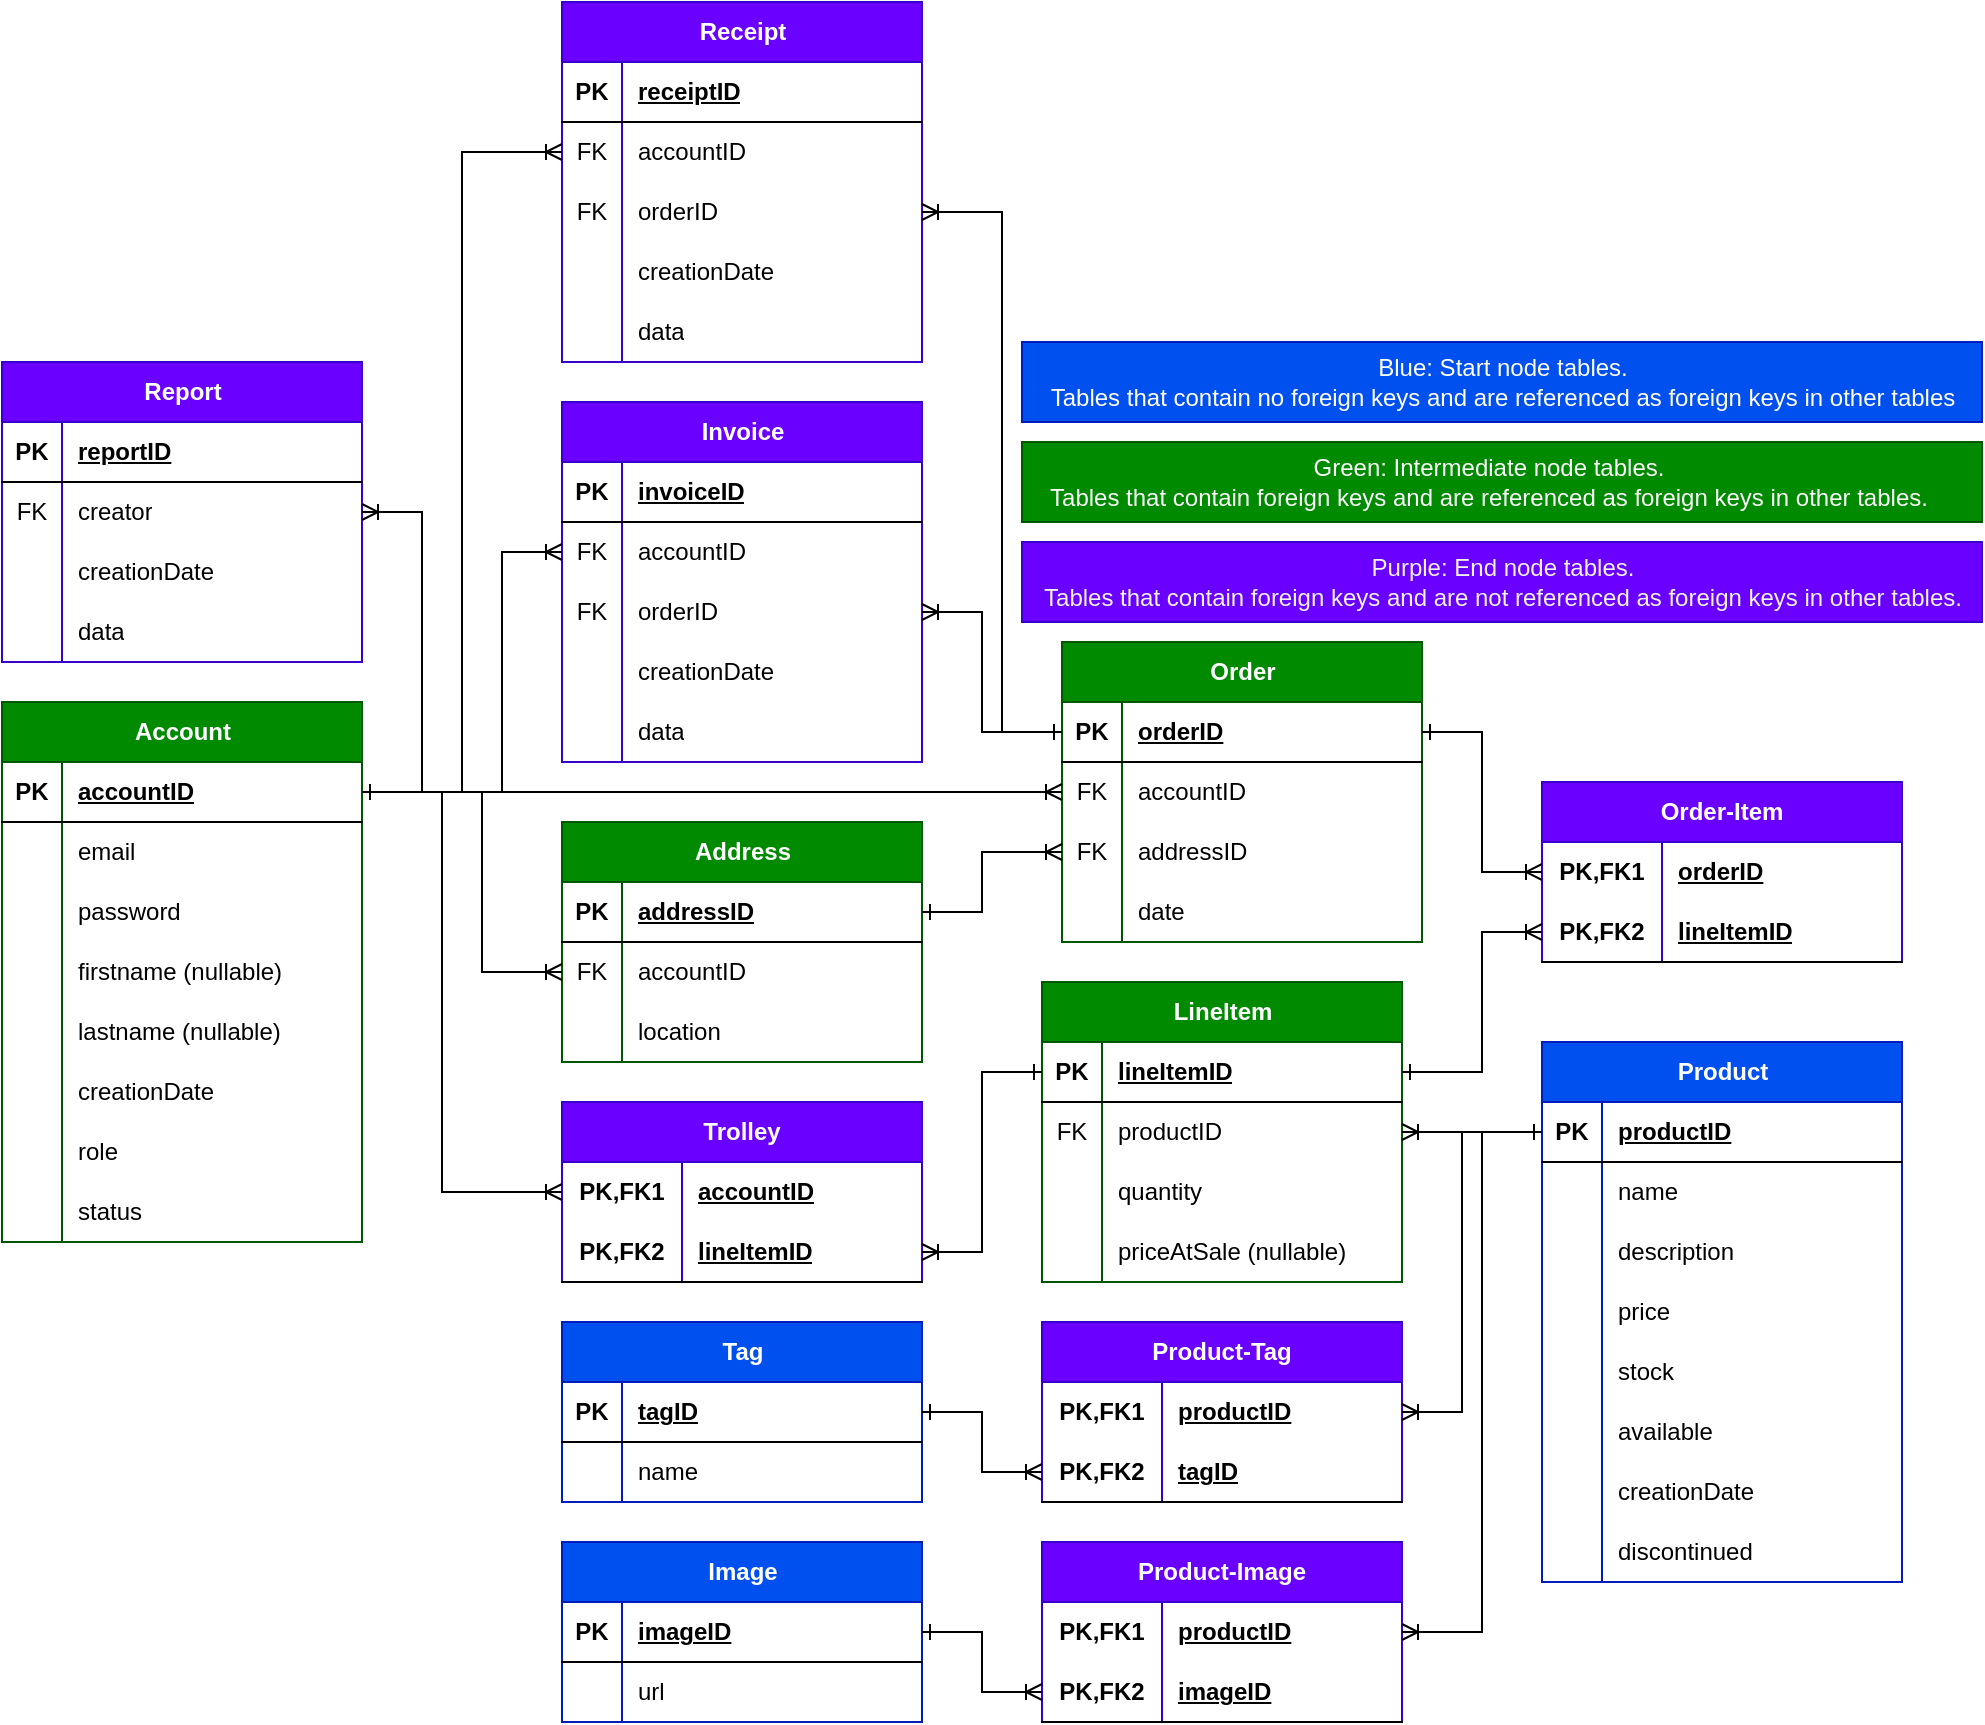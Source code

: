 <mxfile version="27.0.5">
  <diagram name="Page-1" id="7bA6PnJnmYz2zv5E2xO2">
    <mxGraphModel dx="1567" dy="882" grid="1" gridSize="10" guides="0" tooltips="1" connect="0" arrows="1" fold="1" page="0" pageScale="1" pageWidth="827" pageHeight="1169" math="0" shadow="0">
      <root>
        <mxCell id="0" />
        <mxCell id="1" parent="0" />
        <mxCell id="qzY3DZV1adUI_uCkJrJK-27" value="Product" style="shape=table;startSize=30;container=1;collapsible=1;childLayout=tableLayout;fixedRows=1;rowLines=0;fontStyle=1;align=center;resizeLast=1;html=1;fillColor=#0050ef;fontColor=#ffffff;strokeColor=#001DBC;" parent="1" vertex="1">
          <mxGeometry x="840" y="560" width="180" height="270" as="geometry" />
        </mxCell>
        <mxCell id="qzY3DZV1adUI_uCkJrJK-28" value="" style="shape=tableRow;horizontal=0;startSize=0;swimlaneHead=0;swimlaneBody=0;fillColor=none;collapsible=0;dropTarget=0;points=[[0,0.5],[1,0.5]];portConstraint=eastwest;top=0;left=0;right=0;bottom=1;" parent="qzY3DZV1adUI_uCkJrJK-27" vertex="1">
          <mxGeometry y="30" width="180" height="30" as="geometry" />
        </mxCell>
        <mxCell id="qzY3DZV1adUI_uCkJrJK-29" value="PK" style="shape=partialRectangle;connectable=0;fillColor=none;top=0;left=0;bottom=0;right=0;fontStyle=1;overflow=hidden;whiteSpace=wrap;html=1;" parent="qzY3DZV1adUI_uCkJrJK-28" vertex="1">
          <mxGeometry width="30" height="30" as="geometry">
            <mxRectangle width="30" height="30" as="alternateBounds" />
          </mxGeometry>
        </mxCell>
        <mxCell id="qzY3DZV1adUI_uCkJrJK-30" value="productID" style="shape=partialRectangle;connectable=0;fillColor=none;top=0;left=0;bottom=0;right=0;align=left;spacingLeft=6;fontStyle=5;overflow=hidden;whiteSpace=wrap;html=1;" parent="qzY3DZV1adUI_uCkJrJK-28" vertex="1">
          <mxGeometry x="30" width="150" height="30" as="geometry">
            <mxRectangle width="150" height="30" as="alternateBounds" />
          </mxGeometry>
        </mxCell>
        <mxCell id="qzY3DZV1adUI_uCkJrJK-31" value="" style="shape=tableRow;horizontal=0;startSize=0;swimlaneHead=0;swimlaneBody=0;fillColor=none;collapsible=0;dropTarget=0;points=[[0,0.5],[1,0.5]];portConstraint=eastwest;top=0;left=0;right=0;bottom=0;" parent="qzY3DZV1adUI_uCkJrJK-27" vertex="1">
          <mxGeometry y="60" width="180" height="30" as="geometry" />
        </mxCell>
        <mxCell id="qzY3DZV1adUI_uCkJrJK-32" value="" style="shape=partialRectangle;connectable=0;fillColor=none;top=0;left=0;bottom=0;right=0;editable=1;overflow=hidden;whiteSpace=wrap;html=1;" parent="qzY3DZV1adUI_uCkJrJK-31" vertex="1">
          <mxGeometry width="30" height="30" as="geometry">
            <mxRectangle width="30" height="30" as="alternateBounds" />
          </mxGeometry>
        </mxCell>
        <mxCell id="qzY3DZV1adUI_uCkJrJK-33" value="name" style="shape=partialRectangle;connectable=0;fillColor=none;top=0;left=0;bottom=0;right=0;align=left;spacingLeft=6;overflow=hidden;whiteSpace=wrap;html=1;" parent="qzY3DZV1adUI_uCkJrJK-31" vertex="1">
          <mxGeometry x="30" width="150" height="30" as="geometry">
            <mxRectangle width="150" height="30" as="alternateBounds" />
          </mxGeometry>
        </mxCell>
        <mxCell id="w-kmHiS_KaNrbXvcl6wt-23" style="shape=tableRow;horizontal=0;startSize=0;swimlaneHead=0;swimlaneBody=0;fillColor=none;collapsible=0;dropTarget=0;points=[[0,0.5],[1,0.5]];portConstraint=eastwest;top=0;left=0;right=0;bottom=0;" parent="qzY3DZV1adUI_uCkJrJK-27" vertex="1">
          <mxGeometry y="90" width="180" height="30" as="geometry" />
        </mxCell>
        <mxCell id="w-kmHiS_KaNrbXvcl6wt-24" style="shape=partialRectangle;connectable=0;fillColor=none;top=0;left=0;bottom=0;right=0;editable=1;overflow=hidden;whiteSpace=wrap;html=1;" parent="w-kmHiS_KaNrbXvcl6wt-23" vertex="1">
          <mxGeometry width="30" height="30" as="geometry">
            <mxRectangle width="30" height="30" as="alternateBounds" />
          </mxGeometry>
        </mxCell>
        <mxCell id="w-kmHiS_KaNrbXvcl6wt-25" value="description" style="shape=partialRectangle;connectable=0;fillColor=none;top=0;left=0;bottom=0;right=0;align=left;spacingLeft=6;overflow=hidden;whiteSpace=wrap;html=1;" parent="w-kmHiS_KaNrbXvcl6wt-23" vertex="1">
          <mxGeometry x="30" width="150" height="30" as="geometry">
            <mxRectangle width="150" height="30" as="alternateBounds" />
          </mxGeometry>
        </mxCell>
        <mxCell id="qzY3DZV1adUI_uCkJrJK-34" value="" style="shape=tableRow;horizontal=0;startSize=0;swimlaneHead=0;swimlaneBody=0;fillColor=none;collapsible=0;dropTarget=0;points=[[0,0.5],[1,0.5]];portConstraint=eastwest;top=0;left=0;right=0;bottom=0;" parent="qzY3DZV1adUI_uCkJrJK-27" vertex="1">
          <mxGeometry y="120" width="180" height="30" as="geometry" />
        </mxCell>
        <mxCell id="qzY3DZV1adUI_uCkJrJK-35" value="" style="shape=partialRectangle;connectable=0;fillColor=none;top=0;left=0;bottom=0;right=0;editable=1;overflow=hidden;whiteSpace=wrap;html=1;" parent="qzY3DZV1adUI_uCkJrJK-34" vertex="1">
          <mxGeometry width="30" height="30" as="geometry">
            <mxRectangle width="30" height="30" as="alternateBounds" />
          </mxGeometry>
        </mxCell>
        <mxCell id="qzY3DZV1adUI_uCkJrJK-36" value="price" style="shape=partialRectangle;connectable=0;fillColor=none;top=0;left=0;bottom=0;right=0;align=left;spacingLeft=6;overflow=hidden;whiteSpace=wrap;html=1;" parent="qzY3DZV1adUI_uCkJrJK-34" vertex="1">
          <mxGeometry x="30" width="150" height="30" as="geometry">
            <mxRectangle width="150" height="30" as="alternateBounds" />
          </mxGeometry>
        </mxCell>
        <mxCell id="w-kmHiS_KaNrbXvcl6wt-26" style="shape=tableRow;horizontal=0;startSize=0;swimlaneHead=0;swimlaneBody=0;fillColor=none;collapsible=0;dropTarget=0;points=[[0,0.5],[1,0.5]];portConstraint=eastwest;top=0;left=0;right=0;bottom=0;" parent="qzY3DZV1adUI_uCkJrJK-27" vertex="1">
          <mxGeometry y="150" width="180" height="30" as="geometry" />
        </mxCell>
        <mxCell id="w-kmHiS_KaNrbXvcl6wt-27" style="shape=partialRectangle;connectable=0;fillColor=none;top=0;left=0;bottom=0;right=0;editable=1;overflow=hidden;whiteSpace=wrap;html=1;" parent="w-kmHiS_KaNrbXvcl6wt-26" vertex="1">
          <mxGeometry width="30" height="30" as="geometry">
            <mxRectangle width="30" height="30" as="alternateBounds" />
          </mxGeometry>
        </mxCell>
        <mxCell id="w-kmHiS_KaNrbXvcl6wt-28" value="stock" style="shape=partialRectangle;connectable=0;fillColor=none;top=0;left=0;bottom=0;right=0;align=left;spacingLeft=6;overflow=hidden;whiteSpace=wrap;html=1;" parent="w-kmHiS_KaNrbXvcl6wt-26" vertex="1">
          <mxGeometry x="30" width="150" height="30" as="geometry">
            <mxRectangle width="150" height="30" as="alternateBounds" />
          </mxGeometry>
        </mxCell>
        <mxCell id="w-kmHiS_KaNrbXvcl6wt-29" style="shape=tableRow;horizontal=0;startSize=0;swimlaneHead=0;swimlaneBody=0;fillColor=none;collapsible=0;dropTarget=0;points=[[0,0.5],[1,0.5]];portConstraint=eastwest;top=0;left=0;right=0;bottom=0;" parent="qzY3DZV1adUI_uCkJrJK-27" vertex="1">
          <mxGeometry y="180" width="180" height="30" as="geometry" />
        </mxCell>
        <mxCell id="w-kmHiS_KaNrbXvcl6wt-30" style="shape=partialRectangle;connectable=0;fillColor=none;top=0;left=0;bottom=0;right=0;editable=1;overflow=hidden;whiteSpace=wrap;html=1;" parent="w-kmHiS_KaNrbXvcl6wt-29" vertex="1">
          <mxGeometry width="30" height="30" as="geometry">
            <mxRectangle width="30" height="30" as="alternateBounds" />
          </mxGeometry>
        </mxCell>
        <mxCell id="w-kmHiS_KaNrbXvcl6wt-31" value="available" style="shape=partialRectangle;connectable=0;fillColor=none;top=0;left=0;bottom=0;right=0;align=left;spacingLeft=6;overflow=hidden;whiteSpace=wrap;html=1;" parent="w-kmHiS_KaNrbXvcl6wt-29" vertex="1">
          <mxGeometry x="30" width="150" height="30" as="geometry">
            <mxRectangle width="150" height="30" as="alternateBounds" />
          </mxGeometry>
        </mxCell>
        <mxCell id="w-kmHiS_KaNrbXvcl6wt-48" style="shape=tableRow;horizontal=0;startSize=0;swimlaneHead=0;swimlaneBody=0;fillColor=none;collapsible=0;dropTarget=0;points=[[0,0.5],[1,0.5]];portConstraint=eastwest;top=0;left=0;right=0;bottom=0;" parent="qzY3DZV1adUI_uCkJrJK-27" vertex="1">
          <mxGeometry y="210" width="180" height="30" as="geometry" />
        </mxCell>
        <mxCell id="w-kmHiS_KaNrbXvcl6wt-49" style="shape=partialRectangle;connectable=0;fillColor=none;top=0;left=0;bottom=0;right=0;editable=1;overflow=hidden;whiteSpace=wrap;html=1;" parent="w-kmHiS_KaNrbXvcl6wt-48" vertex="1">
          <mxGeometry width="30" height="30" as="geometry">
            <mxRectangle width="30" height="30" as="alternateBounds" />
          </mxGeometry>
        </mxCell>
        <mxCell id="w-kmHiS_KaNrbXvcl6wt-50" value="creationDate" style="shape=partialRectangle;connectable=0;fillColor=none;top=0;left=0;bottom=0;right=0;align=left;spacingLeft=6;overflow=hidden;whiteSpace=wrap;html=1;" parent="w-kmHiS_KaNrbXvcl6wt-48" vertex="1">
          <mxGeometry x="30" width="150" height="30" as="geometry">
            <mxRectangle width="150" height="30" as="alternateBounds" />
          </mxGeometry>
        </mxCell>
        <mxCell id="6wLnXzgbQgumQoy70kGE-1" style="shape=tableRow;horizontal=0;startSize=0;swimlaneHead=0;swimlaneBody=0;fillColor=none;collapsible=0;dropTarget=0;points=[[0,0.5],[1,0.5]];portConstraint=eastwest;top=0;left=0;right=0;bottom=0;" vertex="1" parent="qzY3DZV1adUI_uCkJrJK-27">
          <mxGeometry y="240" width="180" height="30" as="geometry" />
        </mxCell>
        <mxCell id="6wLnXzgbQgumQoy70kGE-2" style="shape=partialRectangle;connectable=0;fillColor=none;top=0;left=0;bottom=0;right=0;editable=1;overflow=hidden;whiteSpace=wrap;html=1;" vertex="1" parent="6wLnXzgbQgumQoy70kGE-1">
          <mxGeometry width="30" height="30" as="geometry">
            <mxRectangle width="30" height="30" as="alternateBounds" />
          </mxGeometry>
        </mxCell>
        <mxCell id="6wLnXzgbQgumQoy70kGE-3" value="discontinued" style="shape=partialRectangle;connectable=0;fillColor=none;top=0;left=0;bottom=0;right=0;align=left;spacingLeft=6;overflow=hidden;whiteSpace=wrap;html=1;" vertex="1" parent="6wLnXzgbQgumQoy70kGE-1">
          <mxGeometry x="30" width="150" height="30" as="geometry">
            <mxRectangle width="150" height="30" as="alternateBounds" />
          </mxGeometry>
        </mxCell>
        <mxCell id="qzY3DZV1adUI_uCkJrJK-40" value="LineItem" style="shape=table;startSize=30;container=1;collapsible=1;childLayout=tableLayout;fixedRows=1;rowLines=0;fontStyle=1;align=center;resizeLast=1;html=1;fillColor=#008a00;fontColor=#ffffff;strokeColor=#005700;" parent="1" vertex="1">
          <mxGeometry x="590" y="530" width="180" height="150" as="geometry" />
        </mxCell>
        <mxCell id="qzY3DZV1adUI_uCkJrJK-41" value="" style="shape=tableRow;horizontal=0;startSize=0;swimlaneHead=0;swimlaneBody=0;fillColor=none;collapsible=0;dropTarget=0;points=[[0,0.5],[1,0.5]];portConstraint=eastwest;top=0;left=0;right=0;bottom=1;" parent="qzY3DZV1adUI_uCkJrJK-40" vertex="1">
          <mxGeometry y="30" width="180" height="30" as="geometry" />
        </mxCell>
        <mxCell id="qzY3DZV1adUI_uCkJrJK-42" value="PK" style="shape=partialRectangle;connectable=0;fillColor=none;top=0;left=0;bottom=0;right=0;fontStyle=1;overflow=hidden;whiteSpace=wrap;html=1;" parent="qzY3DZV1adUI_uCkJrJK-41" vertex="1">
          <mxGeometry width="30" height="30" as="geometry">
            <mxRectangle width="30" height="30" as="alternateBounds" />
          </mxGeometry>
        </mxCell>
        <mxCell id="qzY3DZV1adUI_uCkJrJK-43" value="lineItemID" style="shape=partialRectangle;connectable=0;fillColor=none;top=0;left=0;bottom=0;right=0;align=left;spacingLeft=6;fontStyle=5;overflow=hidden;whiteSpace=wrap;html=1;" parent="qzY3DZV1adUI_uCkJrJK-41" vertex="1">
          <mxGeometry x="30" width="150" height="30" as="geometry">
            <mxRectangle width="150" height="30" as="alternateBounds" />
          </mxGeometry>
        </mxCell>
        <mxCell id="qzY3DZV1adUI_uCkJrJK-44" value="" style="shape=tableRow;horizontal=0;startSize=0;swimlaneHead=0;swimlaneBody=0;fillColor=none;collapsible=0;dropTarget=0;points=[[0,0.5],[1,0.5]];portConstraint=eastwest;top=0;left=0;right=0;bottom=0;" parent="qzY3DZV1adUI_uCkJrJK-40" vertex="1">
          <mxGeometry y="60" width="180" height="30" as="geometry" />
        </mxCell>
        <mxCell id="qzY3DZV1adUI_uCkJrJK-45" value="FK" style="shape=partialRectangle;connectable=0;fillColor=none;top=0;left=0;bottom=0;right=0;editable=1;overflow=hidden;whiteSpace=wrap;html=1;" parent="qzY3DZV1adUI_uCkJrJK-44" vertex="1">
          <mxGeometry width="30" height="30" as="geometry">
            <mxRectangle width="30" height="30" as="alternateBounds" />
          </mxGeometry>
        </mxCell>
        <mxCell id="qzY3DZV1adUI_uCkJrJK-46" value="productID" style="shape=partialRectangle;connectable=0;fillColor=none;top=0;left=0;bottom=0;right=0;align=left;spacingLeft=6;overflow=hidden;whiteSpace=wrap;html=1;" parent="qzY3DZV1adUI_uCkJrJK-44" vertex="1">
          <mxGeometry x="30" width="150" height="30" as="geometry">
            <mxRectangle width="150" height="30" as="alternateBounds" />
          </mxGeometry>
        </mxCell>
        <mxCell id="qzY3DZV1adUI_uCkJrJK-47" value="" style="shape=tableRow;horizontal=0;startSize=0;swimlaneHead=0;swimlaneBody=0;fillColor=none;collapsible=0;dropTarget=0;points=[[0,0.5],[1,0.5]];portConstraint=eastwest;top=0;left=0;right=0;bottom=0;" parent="qzY3DZV1adUI_uCkJrJK-40" vertex="1">
          <mxGeometry y="90" width="180" height="30" as="geometry" />
        </mxCell>
        <mxCell id="qzY3DZV1adUI_uCkJrJK-48" value="" style="shape=partialRectangle;connectable=0;fillColor=none;top=0;left=0;bottom=0;right=0;editable=1;overflow=hidden;whiteSpace=wrap;html=1;" parent="qzY3DZV1adUI_uCkJrJK-47" vertex="1">
          <mxGeometry width="30" height="30" as="geometry">
            <mxRectangle width="30" height="30" as="alternateBounds" />
          </mxGeometry>
        </mxCell>
        <mxCell id="qzY3DZV1adUI_uCkJrJK-49" value="quantity" style="shape=partialRectangle;connectable=0;fillColor=none;top=0;left=0;bottom=0;right=0;align=left;spacingLeft=6;overflow=hidden;whiteSpace=wrap;html=1;" parent="qzY3DZV1adUI_uCkJrJK-47" vertex="1">
          <mxGeometry x="30" width="150" height="30" as="geometry">
            <mxRectangle width="150" height="30" as="alternateBounds" />
          </mxGeometry>
        </mxCell>
        <mxCell id="qzY3DZV1adUI_uCkJrJK-50" value="" style="shape=tableRow;horizontal=0;startSize=0;swimlaneHead=0;swimlaneBody=0;fillColor=none;collapsible=0;dropTarget=0;points=[[0,0.5],[1,0.5]];portConstraint=eastwest;top=0;left=0;right=0;bottom=0;" parent="qzY3DZV1adUI_uCkJrJK-40" vertex="1">
          <mxGeometry y="120" width="180" height="30" as="geometry" />
        </mxCell>
        <mxCell id="qzY3DZV1adUI_uCkJrJK-51" value="" style="shape=partialRectangle;connectable=0;fillColor=none;top=0;left=0;bottom=0;right=0;editable=1;overflow=hidden;whiteSpace=wrap;html=1;" parent="qzY3DZV1adUI_uCkJrJK-50" vertex="1">
          <mxGeometry width="30" height="30" as="geometry">
            <mxRectangle width="30" height="30" as="alternateBounds" />
          </mxGeometry>
        </mxCell>
        <mxCell id="qzY3DZV1adUI_uCkJrJK-52" value="priceAtSale (nullable)" style="shape=partialRectangle;connectable=0;fillColor=none;top=0;left=0;bottom=0;right=0;align=left;spacingLeft=6;overflow=hidden;whiteSpace=wrap;html=1;" parent="qzY3DZV1adUI_uCkJrJK-50" vertex="1">
          <mxGeometry x="30" width="150" height="30" as="geometry">
            <mxRectangle width="150" height="30" as="alternateBounds" />
          </mxGeometry>
        </mxCell>
        <mxCell id="qzY3DZV1adUI_uCkJrJK-53" value="Order" style="shape=table;startSize=30;container=1;collapsible=1;childLayout=tableLayout;fixedRows=1;rowLines=0;fontStyle=1;align=center;resizeLast=1;html=1;fillColor=#008a00;fontColor=#ffffff;strokeColor=#005700;" parent="1" vertex="1">
          <mxGeometry x="600" y="360" width="180" height="150" as="geometry" />
        </mxCell>
        <mxCell id="qzY3DZV1adUI_uCkJrJK-54" value="" style="shape=tableRow;horizontal=0;startSize=0;swimlaneHead=0;swimlaneBody=0;fillColor=none;collapsible=0;dropTarget=0;points=[[0,0.5],[1,0.5]];portConstraint=eastwest;top=0;left=0;right=0;bottom=1;" parent="qzY3DZV1adUI_uCkJrJK-53" vertex="1">
          <mxGeometry y="30" width="180" height="30" as="geometry" />
        </mxCell>
        <mxCell id="qzY3DZV1adUI_uCkJrJK-55" value="PK" style="shape=partialRectangle;connectable=0;fillColor=none;top=0;left=0;bottom=0;right=0;fontStyle=1;overflow=hidden;whiteSpace=wrap;html=1;" parent="qzY3DZV1adUI_uCkJrJK-54" vertex="1">
          <mxGeometry width="30" height="30" as="geometry">
            <mxRectangle width="30" height="30" as="alternateBounds" />
          </mxGeometry>
        </mxCell>
        <mxCell id="qzY3DZV1adUI_uCkJrJK-56" value="orderID" style="shape=partialRectangle;connectable=0;fillColor=none;top=0;left=0;bottom=0;right=0;align=left;spacingLeft=6;fontStyle=5;overflow=hidden;whiteSpace=wrap;html=1;" parent="qzY3DZV1adUI_uCkJrJK-54" vertex="1">
          <mxGeometry x="30" width="150" height="30" as="geometry">
            <mxRectangle width="150" height="30" as="alternateBounds" />
          </mxGeometry>
        </mxCell>
        <mxCell id="qzY3DZV1adUI_uCkJrJK-60" value="" style="shape=tableRow;horizontal=0;startSize=0;swimlaneHead=0;swimlaneBody=0;fillColor=none;collapsible=0;dropTarget=0;points=[[0,0.5],[1,0.5]];portConstraint=eastwest;top=0;left=0;right=0;bottom=0;" parent="qzY3DZV1adUI_uCkJrJK-53" vertex="1">
          <mxGeometry y="60" width="180" height="30" as="geometry" />
        </mxCell>
        <mxCell id="qzY3DZV1adUI_uCkJrJK-61" value="FK" style="shape=partialRectangle;connectable=0;fillColor=none;top=0;left=0;bottom=0;right=0;editable=1;overflow=hidden;whiteSpace=wrap;html=1;" parent="qzY3DZV1adUI_uCkJrJK-60" vertex="1">
          <mxGeometry width="30" height="30" as="geometry">
            <mxRectangle width="30" height="30" as="alternateBounds" />
          </mxGeometry>
        </mxCell>
        <mxCell id="qzY3DZV1adUI_uCkJrJK-62" value="accountID" style="shape=partialRectangle;connectable=0;fillColor=none;top=0;left=0;bottom=0;right=0;align=left;spacingLeft=6;overflow=hidden;whiteSpace=wrap;html=1;" parent="qzY3DZV1adUI_uCkJrJK-60" vertex="1">
          <mxGeometry x="30" width="150" height="30" as="geometry">
            <mxRectangle width="150" height="30" as="alternateBounds" />
          </mxGeometry>
        </mxCell>
        <mxCell id="6wLnXzgbQgumQoy70kGE-25" style="shape=tableRow;horizontal=0;startSize=0;swimlaneHead=0;swimlaneBody=0;fillColor=none;collapsible=0;dropTarget=0;points=[[0,0.5],[1,0.5]];portConstraint=eastwest;top=0;left=0;right=0;bottom=0;" vertex="1" parent="qzY3DZV1adUI_uCkJrJK-53">
          <mxGeometry y="90" width="180" height="30" as="geometry" />
        </mxCell>
        <mxCell id="6wLnXzgbQgumQoy70kGE-26" value="FK" style="shape=partialRectangle;connectable=0;fillColor=none;top=0;left=0;bottom=0;right=0;editable=1;overflow=hidden;whiteSpace=wrap;html=1;" vertex="1" parent="6wLnXzgbQgumQoy70kGE-25">
          <mxGeometry width="30" height="30" as="geometry">
            <mxRectangle width="30" height="30" as="alternateBounds" />
          </mxGeometry>
        </mxCell>
        <mxCell id="6wLnXzgbQgumQoy70kGE-27" value="addressID" style="shape=partialRectangle;connectable=0;fillColor=none;top=0;left=0;bottom=0;right=0;align=left;spacingLeft=6;overflow=hidden;whiteSpace=wrap;html=1;" vertex="1" parent="6wLnXzgbQgumQoy70kGE-25">
          <mxGeometry x="30" width="150" height="30" as="geometry">
            <mxRectangle width="150" height="30" as="alternateBounds" />
          </mxGeometry>
        </mxCell>
        <mxCell id="qzY3DZV1adUI_uCkJrJK-63" value="" style="shape=tableRow;horizontal=0;startSize=0;swimlaneHead=0;swimlaneBody=0;fillColor=none;collapsible=0;dropTarget=0;points=[[0,0.5],[1,0.5]];portConstraint=eastwest;top=0;left=0;right=0;bottom=0;" parent="qzY3DZV1adUI_uCkJrJK-53" vertex="1">
          <mxGeometry y="120" width="180" height="30" as="geometry" />
        </mxCell>
        <mxCell id="qzY3DZV1adUI_uCkJrJK-64" value="" style="shape=partialRectangle;connectable=0;fillColor=none;top=0;left=0;bottom=0;right=0;editable=1;overflow=hidden;whiteSpace=wrap;html=1;" parent="qzY3DZV1adUI_uCkJrJK-63" vertex="1">
          <mxGeometry width="30" height="30" as="geometry">
            <mxRectangle width="30" height="30" as="alternateBounds" />
          </mxGeometry>
        </mxCell>
        <mxCell id="qzY3DZV1adUI_uCkJrJK-65" value="date" style="shape=partialRectangle;connectable=0;fillColor=none;top=0;left=0;bottom=0;right=0;align=left;spacingLeft=6;overflow=hidden;whiteSpace=wrap;html=1;" parent="qzY3DZV1adUI_uCkJrJK-63" vertex="1">
          <mxGeometry x="30" width="150" height="30" as="geometry">
            <mxRectangle width="150" height="30" as="alternateBounds" />
          </mxGeometry>
        </mxCell>
        <mxCell id="qzY3DZV1adUI_uCkJrJK-66" value="Account" style="shape=table;startSize=30;container=1;collapsible=1;childLayout=tableLayout;fixedRows=1;rowLines=0;fontStyle=1;align=center;resizeLast=1;html=1;fillColor=#008a00;fontColor=#ffffff;strokeColor=#005700;" parent="1" vertex="1">
          <mxGeometry x="70" y="390" width="180" height="270" as="geometry" />
        </mxCell>
        <mxCell id="qzY3DZV1adUI_uCkJrJK-67" value="" style="shape=tableRow;horizontal=0;startSize=0;swimlaneHead=0;swimlaneBody=0;fillColor=none;collapsible=0;dropTarget=0;points=[[0,0.5],[1,0.5]];portConstraint=eastwest;top=0;left=0;right=0;bottom=1;" parent="qzY3DZV1adUI_uCkJrJK-66" vertex="1">
          <mxGeometry y="30" width="180" height="30" as="geometry" />
        </mxCell>
        <mxCell id="qzY3DZV1adUI_uCkJrJK-68" value="PK" style="shape=partialRectangle;connectable=0;fillColor=none;top=0;left=0;bottom=0;right=0;fontStyle=1;overflow=hidden;whiteSpace=wrap;html=1;" parent="qzY3DZV1adUI_uCkJrJK-67" vertex="1">
          <mxGeometry width="30" height="30" as="geometry">
            <mxRectangle width="30" height="30" as="alternateBounds" />
          </mxGeometry>
        </mxCell>
        <mxCell id="qzY3DZV1adUI_uCkJrJK-69" value="accountID" style="shape=partialRectangle;connectable=0;fillColor=none;top=0;left=0;bottom=0;right=0;align=left;spacingLeft=6;fontStyle=5;overflow=hidden;whiteSpace=wrap;html=1;" parent="qzY3DZV1adUI_uCkJrJK-67" vertex="1">
          <mxGeometry x="30" width="150" height="30" as="geometry">
            <mxRectangle width="150" height="30" as="alternateBounds" />
          </mxGeometry>
        </mxCell>
        <mxCell id="6wLnXzgbQgumQoy70kGE-41" style="shape=tableRow;horizontal=0;startSize=0;swimlaneHead=0;swimlaneBody=0;fillColor=none;collapsible=0;dropTarget=0;points=[[0,0.5],[1,0.5]];portConstraint=eastwest;top=0;left=0;right=0;bottom=0;" vertex="1" parent="qzY3DZV1adUI_uCkJrJK-66">
          <mxGeometry y="60" width="180" height="30" as="geometry" />
        </mxCell>
        <mxCell id="6wLnXzgbQgumQoy70kGE-42" style="shape=partialRectangle;connectable=0;fillColor=none;top=0;left=0;bottom=0;right=0;editable=1;overflow=hidden;whiteSpace=wrap;html=1;" vertex="1" parent="6wLnXzgbQgumQoy70kGE-41">
          <mxGeometry width="30" height="30" as="geometry">
            <mxRectangle width="30" height="30" as="alternateBounds" />
          </mxGeometry>
        </mxCell>
        <mxCell id="6wLnXzgbQgumQoy70kGE-43" value="email" style="shape=partialRectangle;connectable=0;fillColor=none;top=0;left=0;bottom=0;right=0;align=left;spacingLeft=6;overflow=hidden;whiteSpace=wrap;html=1;" vertex="1" parent="6wLnXzgbQgumQoy70kGE-41">
          <mxGeometry x="30" width="150" height="30" as="geometry">
            <mxRectangle width="150" height="30" as="alternateBounds" />
          </mxGeometry>
        </mxCell>
        <mxCell id="6wLnXzgbQgumQoy70kGE-44" style="shape=tableRow;horizontal=0;startSize=0;swimlaneHead=0;swimlaneBody=0;fillColor=none;collapsible=0;dropTarget=0;points=[[0,0.5],[1,0.5]];portConstraint=eastwest;top=0;left=0;right=0;bottom=0;" vertex="1" parent="qzY3DZV1adUI_uCkJrJK-66">
          <mxGeometry y="90" width="180" height="30" as="geometry" />
        </mxCell>
        <mxCell id="6wLnXzgbQgumQoy70kGE-45" style="shape=partialRectangle;connectable=0;fillColor=none;top=0;left=0;bottom=0;right=0;editable=1;overflow=hidden;whiteSpace=wrap;html=1;" vertex="1" parent="6wLnXzgbQgumQoy70kGE-44">
          <mxGeometry width="30" height="30" as="geometry">
            <mxRectangle width="30" height="30" as="alternateBounds" />
          </mxGeometry>
        </mxCell>
        <mxCell id="6wLnXzgbQgumQoy70kGE-46" value="password" style="shape=partialRectangle;connectable=0;fillColor=none;top=0;left=0;bottom=0;right=0;align=left;spacingLeft=6;overflow=hidden;whiteSpace=wrap;html=1;" vertex="1" parent="6wLnXzgbQgumQoy70kGE-44">
          <mxGeometry x="30" width="150" height="30" as="geometry">
            <mxRectangle width="150" height="30" as="alternateBounds" />
          </mxGeometry>
        </mxCell>
        <mxCell id="6wLnXzgbQgumQoy70kGE-47" style="shape=tableRow;horizontal=0;startSize=0;swimlaneHead=0;swimlaneBody=0;fillColor=none;collapsible=0;dropTarget=0;points=[[0,0.5],[1,0.5]];portConstraint=eastwest;top=0;left=0;right=0;bottom=0;" vertex="1" parent="qzY3DZV1adUI_uCkJrJK-66">
          <mxGeometry y="120" width="180" height="30" as="geometry" />
        </mxCell>
        <mxCell id="6wLnXzgbQgumQoy70kGE-48" style="shape=partialRectangle;connectable=0;fillColor=none;top=0;left=0;bottom=0;right=0;editable=1;overflow=hidden;whiteSpace=wrap;html=1;" vertex="1" parent="6wLnXzgbQgumQoy70kGE-47">
          <mxGeometry width="30" height="30" as="geometry">
            <mxRectangle width="30" height="30" as="alternateBounds" />
          </mxGeometry>
        </mxCell>
        <mxCell id="6wLnXzgbQgumQoy70kGE-49" value="firstname (nullable)" style="shape=partialRectangle;connectable=0;fillColor=none;top=0;left=0;bottom=0;right=0;align=left;spacingLeft=6;overflow=hidden;whiteSpace=wrap;html=1;" vertex="1" parent="6wLnXzgbQgumQoy70kGE-47">
          <mxGeometry x="30" width="150" height="30" as="geometry">
            <mxRectangle width="150" height="30" as="alternateBounds" />
          </mxGeometry>
        </mxCell>
        <mxCell id="6wLnXzgbQgumQoy70kGE-50" style="shape=tableRow;horizontal=0;startSize=0;swimlaneHead=0;swimlaneBody=0;fillColor=none;collapsible=0;dropTarget=0;points=[[0,0.5],[1,0.5]];portConstraint=eastwest;top=0;left=0;right=0;bottom=0;" vertex="1" parent="qzY3DZV1adUI_uCkJrJK-66">
          <mxGeometry y="150" width="180" height="30" as="geometry" />
        </mxCell>
        <mxCell id="6wLnXzgbQgumQoy70kGE-51" style="shape=partialRectangle;connectable=0;fillColor=none;top=0;left=0;bottom=0;right=0;editable=1;overflow=hidden;whiteSpace=wrap;html=1;" vertex="1" parent="6wLnXzgbQgumQoy70kGE-50">
          <mxGeometry width="30" height="30" as="geometry">
            <mxRectangle width="30" height="30" as="alternateBounds" />
          </mxGeometry>
        </mxCell>
        <mxCell id="6wLnXzgbQgumQoy70kGE-52" value="lastname (nullable)" style="shape=partialRectangle;connectable=0;fillColor=none;top=0;left=0;bottom=0;right=0;align=left;spacingLeft=6;overflow=hidden;whiteSpace=wrap;html=1;" vertex="1" parent="6wLnXzgbQgumQoy70kGE-50">
          <mxGeometry x="30" width="150" height="30" as="geometry">
            <mxRectangle width="150" height="30" as="alternateBounds" />
          </mxGeometry>
        </mxCell>
        <mxCell id="6wLnXzgbQgumQoy70kGE-59" style="shape=tableRow;horizontal=0;startSize=0;swimlaneHead=0;swimlaneBody=0;fillColor=none;collapsible=0;dropTarget=0;points=[[0,0.5],[1,0.5]];portConstraint=eastwest;top=0;left=0;right=0;bottom=0;" vertex="1" parent="qzY3DZV1adUI_uCkJrJK-66">
          <mxGeometry y="180" width="180" height="30" as="geometry" />
        </mxCell>
        <mxCell id="6wLnXzgbQgumQoy70kGE-60" style="shape=partialRectangle;connectable=0;fillColor=none;top=0;left=0;bottom=0;right=0;editable=1;overflow=hidden;whiteSpace=wrap;html=1;" vertex="1" parent="6wLnXzgbQgumQoy70kGE-59">
          <mxGeometry width="30" height="30" as="geometry">
            <mxRectangle width="30" height="30" as="alternateBounds" />
          </mxGeometry>
        </mxCell>
        <mxCell id="6wLnXzgbQgumQoy70kGE-61" value="creationDate" style="shape=partialRectangle;connectable=0;fillColor=none;top=0;left=0;bottom=0;right=0;align=left;spacingLeft=6;overflow=hidden;whiteSpace=wrap;html=1;" vertex="1" parent="6wLnXzgbQgumQoy70kGE-59">
          <mxGeometry x="30" width="150" height="30" as="geometry">
            <mxRectangle width="150" height="30" as="alternateBounds" />
          </mxGeometry>
        </mxCell>
        <mxCell id="6wLnXzgbQgumQoy70kGE-56" style="shape=tableRow;horizontal=0;startSize=0;swimlaneHead=0;swimlaneBody=0;fillColor=none;collapsible=0;dropTarget=0;points=[[0,0.5],[1,0.5]];portConstraint=eastwest;top=0;left=0;right=0;bottom=0;" vertex="1" parent="qzY3DZV1adUI_uCkJrJK-66">
          <mxGeometry y="210" width="180" height="30" as="geometry" />
        </mxCell>
        <mxCell id="6wLnXzgbQgumQoy70kGE-57" style="shape=partialRectangle;connectable=0;fillColor=none;top=0;left=0;bottom=0;right=0;editable=1;overflow=hidden;whiteSpace=wrap;html=1;" vertex="1" parent="6wLnXzgbQgumQoy70kGE-56">
          <mxGeometry width="30" height="30" as="geometry">
            <mxRectangle width="30" height="30" as="alternateBounds" />
          </mxGeometry>
        </mxCell>
        <mxCell id="6wLnXzgbQgumQoy70kGE-58" value="role" style="shape=partialRectangle;connectable=0;fillColor=none;top=0;left=0;bottom=0;right=0;align=left;spacingLeft=6;overflow=hidden;whiteSpace=wrap;html=1;" vertex="1" parent="6wLnXzgbQgumQoy70kGE-56">
          <mxGeometry x="30" width="150" height="30" as="geometry">
            <mxRectangle width="150" height="30" as="alternateBounds" />
          </mxGeometry>
        </mxCell>
        <mxCell id="6wLnXzgbQgumQoy70kGE-53" style="shape=tableRow;horizontal=0;startSize=0;swimlaneHead=0;swimlaneBody=0;fillColor=none;collapsible=0;dropTarget=0;points=[[0,0.5],[1,0.5]];portConstraint=eastwest;top=0;left=0;right=0;bottom=0;" vertex="1" parent="qzY3DZV1adUI_uCkJrJK-66">
          <mxGeometry y="240" width="180" height="30" as="geometry" />
        </mxCell>
        <mxCell id="6wLnXzgbQgumQoy70kGE-54" style="shape=partialRectangle;connectable=0;fillColor=none;top=0;left=0;bottom=0;right=0;editable=1;overflow=hidden;whiteSpace=wrap;html=1;" vertex="1" parent="6wLnXzgbQgumQoy70kGE-53">
          <mxGeometry width="30" height="30" as="geometry">
            <mxRectangle width="30" height="30" as="alternateBounds" />
          </mxGeometry>
        </mxCell>
        <mxCell id="6wLnXzgbQgumQoy70kGE-55" value="status" style="shape=partialRectangle;connectable=0;fillColor=none;top=0;left=0;bottom=0;right=0;align=left;spacingLeft=6;overflow=hidden;whiteSpace=wrap;html=1;" vertex="1" parent="6wLnXzgbQgumQoy70kGE-53">
          <mxGeometry x="30" width="150" height="30" as="geometry">
            <mxRectangle width="150" height="30" as="alternateBounds" />
          </mxGeometry>
        </mxCell>
        <mxCell id="qzY3DZV1adUI_uCkJrJK-92" value="Invoice" style="shape=table;startSize=30;container=1;collapsible=1;childLayout=tableLayout;fixedRows=1;rowLines=0;fontStyle=1;align=center;resizeLast=1;html=1;fillColor=#6a00ff;fontColor=#ffffff;strokeColor=#3700CC;" parent="1" vertex="1">
          <mxGeometry x="350" y="240" width="180" height="180" as="geometry" />
        </mxCell>
        <mxCell id="qzY3DZV1adUI_uCkJrJK-93" value="" style="shape=tableRow;horizontal=0;startSize=0;swimlaneHead=0;swimlaneBody=0;fillColor=none;collapsible=0;dropTarget=0;points=[[0,0.5],[1,0.5]];portConstraint=eastwest;top=0;left=0;right=0;bottom=1;" parent="qzY3DZV1adUI_uCkJrJK-92" vertex="1">
          <mxGeometry y="30" width="180" height="30" as="geometry" />
        </mxCell>
        <mxCell id="qzY3DZV1adUI_uCkJrJK-94" value="PK" style="shape=partialRectangle;connectable=0;fillColor=none;top=0;left=0;bottom=0;right=0;fontStyle=1;overflow=hidden;whiteSpace=wrap;html=1;" parent="qzY3DZV1adUI_uCkJrJK-93" vertex="1">
          <mxGeometry width="30" height="30" as="geometry">
            <mxRectangle width="30" height="30" as="alternateBounds" />
          </mxGeometry>
        </mxCell>
        <mxCell id="qzY3DZV1adUI_uCkJrJK-95" value="invoiceID" style="shape=partialRectangle;connectable=0;fillColor=none;top=0;left=0;bottom=0;right=0;align=left;spacingLeft=6;fontStyle=5;overflow=hidden;whiteSpace=wrap;html=1;" parent="qzY3DZV1adUI_uCkJrJK-93" vertex="1">
          <mxGeometry x="30" width="150" height="30" as="geometry">
            <mxRectangle width="150" height="30" as="alternateBounds" />
          </mxGeometry>
        </mxCell>
        <mxCell id="qzY3DZV1adUI_uCkJrJK-219" style="shape=tableRow;horizontal=0;startSize=0;swimlaneHead=0;swimlaneBody=0;fillColor=none;collapsible=0;dropTarget=0;points=[[0,0.5],[1,0.5]];portConstraint=eastwest;top=0;left=0;right=0;bottom=0;" parent="qzY3DZV1adUI_uCkJrJK-92" vertex="1">
          <mxGeometry y="60" width="180" height="30" as="geometry" />
        </mxCell>
        <mxCell id="qzY3DZV1adUI_uCkJrJK-220" value="FK" style="shape=partialRectangle;connectable=0;fillColor=none;top=0;left=0;bottom=0;right=0;editable=1;overflow=hidden;whiteSpace=wrap;html=1;" parent="qzY3DZV1adUI_uCkJrJK-219" vertex="1">
          <mxGeometry width="30" height="30" as="geometry">
            <mxRectangle width="30" height="30" as="alternateBounds" />
          </mxGeometry>
        </mxCell>
        <mxCell id="qzY3DZV1adUI_uCkJrJK-221" value="accountID" style="shape=partialRectangle;connectable=0;fillColor=none;top=0;left=0;bottom=0;right=0;align=left;spacingLeft=6;overflow=hidden;whiteSpace=wrap;html=1;" parent="qzY3DZV1adUI_uCkJrJK-219" vertex="1">
          <mxGeometry x="30" width="150" height="30" as="geometry">
            <mxRectangle width="150" height="30" as="alternateBounds" />
          </mxGeometry>
        </mxCell>
        <mxCell id="qzY3DZV1adUI_uCkJrJK-232" style="shape=tableRow;horizontal=0;startSize=0;swimlaneHead=0;swimlaneBody=0;fillColor=none;collapsible=0;dropTarget=0;points=[[0,0.5],[1,0.5]];portConstraint=eastwest;top=0;left=0;right=0;bottom=0;" parent="qzY3DZV1adUI_uCkJrJK-92" vertex="1">
          <mxGeometry y="90" width="180" height="30" as="geometry" />
        </mxCell>
        <mxCell id="qzY3DZV1adUI_uCkJrJK-233" value="FK" style="shape=partialRectangle;connectable=0;fillColor=none;top=0;left=0;bottom=0;right=0;editable=1;overflow=hidden;whiteSpace=wrap;html=1;" parent="qzY3DZV1adUI_uCkJrJK-232" vertex="1">
          <mxGeometry width="30" height="30" as="geometry">
            <mxRectangle width="30" height="30" as="alternateBounds" />
          </mxGeometry>
        </mxCell>
        <mxCell id="qzY3DZV1adUI_uCkJrJK-234" value="orderID" style="shape=partialRectangle;connectable=0;fillColor=none;top=0;left=0;bottom=0;right=0;align=left;spacingLeft=6;overflow=hidden;whiteSpace=wrap;html=1;" parent="qzY3DZV1adUI_uCkJrJK-232" vertex="1">
          <mxGeometry x="30" width="150" height="30" as="geometry">
            <mxRectangle width="150" height="30" as="alternateBounds" />
          </mxGeometry>
        </mxCell>
        <mxCell id="6wLnXzgbQgumQoy70kGE-29" style="shape=tableRow;horizontal=0;startSize=0;swimlaneHead=0;swimlaneBody=0;fillColor=none;collapsible=0;dropTarget=0;points=[[0,0.5],[1,0.5]];portConstraint=eastwest;top=0;left=0;right=0;bottom=0;" vertex="1" parent="qzY3DZV1adUI_uCkJrJK-92">
          <mxGeometry y="120" width="180" height="30" as="geometry" />
        </mxCell>
        <mxCell id="6wLnXzgbQgumQoy70kGE-30" style="shape=partialRectangle;connectable=0;fillColor=none;top=0;left=0;bottom=0;right=0;editable=1;overflow=hidden;whiteSpace=wrap;html=1;" vertex="1" parent="6wLnXzgbQgumQoy70kGE-29">
          <mxGeometry width="30" height="30" as="geometry">
            <mxRectangle width="30" height="30" as="alternateBounds" />
          </mxGeometry>
        </mxCell>
        <mxCell id="6wLnXzgbQgumQoy70kGE-31" value="creationDate" style="shape=partialRectangle;connectable=0;fillColor=none;top=0;left=0;bottom=0;right=0;align=left;spacingLeft=6;overflow=hidden;whiteSpace=wrap;html=1;" vertex="1" parent="6wLnXzgbQgumQoy70kGE-29">
          <mxGeometry x="30" width="150" height="30" as="geometry">
            <mxRectangle width="150" height="30" as="alternateBounds" />
          </mxGeometry>
        </mxCell>
        <mxCell id="qzY3DZV1adUI_uCkJrJK-96" value="" style="shape=tableRow;horizontal=0;startSize=0;swimlaneHead=0;swimlaneBody=0;fillColor=none;collapsible=0;dropTarget=0;points=[[0,0.5],[1,0.5]];portConstraint=eastwest;top=0;left=0;right=0;bottom=0;" parent="qzY3DZV1adUI_uCkJrJK-92" vertex="1">
          <mxGeometry y="150" width="180" height="30" as="geometry" />
        </mxCell>
        <mxCell id="qzY3DZV1adUI_uCkJrJK-97" value="" style="shape=partialRectangle;connectable=0;fillColor=none;top=0;left=0;bottom=0;right=0;editable=1;overflow=hidden;whiteSpace=wrap;html=1;" parent="qzY3DZV1adUI_uCkJrJK-96" vertex="1">
          <mxGeometry width="30" height="30" as="geometry">
            <mxRectangle width="30" height="30" as="alternateBounds" />
          </mxGeometry>
        </mxCell>
        <mxCell id="qzY3DZV1adUI_uCkJrJK-98" value="data" style="shape=partialRectangle;connectable=0;fillColor=none;top=0;left=0;bottom=0;right=0;align=left;spacingLeft=6;overflow=hidden;whiteSpace=wrap;html=1;" parent="qzY3DZV1adUI_uCkJrJK-96" vertex="1">
          <mxGeometry x="30" width="150" height="30" as="geometry">
            <mxRectangle width="150" height="30" as="alternateBounds" />
          </mxGeometry>
        </mxCell>
        <mxCell id="qzY3DZV1adUI_uCkJrJK-131" value="Trolley" style="shape=table;startSize=30;container=1;collapsible=1;childLayout=tableLayout;fixedRows=1;rowLines=0;fontStyle=1;align=center;resizeLast=1;html=1;whiteSpace=wrap;fillColor=#6a00ff;fontColor=#ffffff;strokeColor=#3700CC;" parent="1" vertex="1">
          <mxGeometry x="350" y="590" width="180" height="90" as="geometry" />
        </mxCell>
        <mxCell id="qzY3DZV1adUI_uCkJrJK-132" value="" style="shape=tableRow;horizontal=0;startSize=0;swimlaneHead=0;swimlaneBody=0;fillColor=none;collapsible=0;dropTarget=0;points=[[0,0.5],[1,0.5]];portConstraint=eastwest;top=0;left=0;right=0;bottom=0;html=1;" parent="qzY3DZV1adUI_uCkJrJK-131" vertex="1">
          <mxGeometry y="30" width="180" height="30" as="geometry" />
        </mxCell>
        <mxCell id="qzY3DZV1adUI_uCkJrJK-133" value="PK,FK1" style="shape=partialRectangle;connectable=0;fillColor=none;top=0;left=0;bottom=0;right=0;fontStyle=1;overflow=hidden;html=1;whiteSpace=wrap;" parent="qzY3DZV1adUI_uCkJrJK-132" vertex="1">
          <mxGeometry width="60" height="30" as="geometry">
            <mxRectangle width="60" height="30" as="alternateBounds" />
          </mxGeometry>
        </mxCell>
        <mxCell id="qzY3DZV1adUI_uCkJrJK-134" value="accountID" style="shape=partialRectangle;connectable=0;fillColor=none;top=0;left=0;bottom=0;right=0;align=left;spacingLeft=6;fontStyle=5;overflow=hidden;html=1;whiteSpace=wrap;" parent="qzY3DZV1adUI_uCkJrJK-132" vertex="1">
          <mxGeometry x="60" width="120" height="30" as="geometry">
            <mxRectangle width="120" height="30" as="alternateBounds" />
          </mxGeometry>
        </mxCell>
        <mxCell id="qzY3DZV1adUI_uCkJrJK-135" value="" style="shape=tableRow;horizontal=0;startSize=0;swimlaneHead=0;swimlaneBody=0;fillColor=none;collapsible=0;dropTarget=0;points=[[0,0.5],[1,0.5]];portConstraint=eastwest;top=0;left=0;right=0;bottom=1;html=1;" parent="qzY3DZV1adUI_uCkJrJK-131" vertex="1">
          <mxGeometry y="60" width="180" height="30" as="geometry" />
        </mxCell>
        <mxCell id="qzY3DZV1adUI_uCkJrJK-136" value="PK,FK2" style="shape=partialRectangle;connectable=0;fillColor=none;top=0;left=0;bottom=0;right=0;fontStyle=1;overflow=hidden;html=1;whiteSpace=wrap;" parent="qzY3DZV1adUI_uCkJrJK-135" vertex="1">
          <mxGeometry width="60" height="30" as="geometry">
            <mxRectangle width="60" height="30" as="alternateBounds" />
          </mxGeometry>
        </mxCell>
        <mxCell id="qzY3DZV1adUI_uCkJrJK-137" value="lineItemID" style="shape=partialRectangle;connectable=0;fillColor=none;top=0;left=0;bottom=0;right=0;align=left;spacingLeft=6;fontStyle=5;overflow=hidden;html=1;whiteSpace=wrap;" parent="qzY3DZV1adUI_uCkJrJK-135" vertex="1">
          <mxGeometry x="60" width="120" height="30" as="geometry">
            <mxRectangle width="120" height="30" as="alternateBounds" />
          </mxGeometry>
        </mxCell>
        <mxCell id="qzY3DZV1adUI_uCkJrJK-144" value="Receipt" style="shape=table;startSize=30;container=1;collapsible=1;childLayout=tableLayout;fixedRows=1;rowLines=0;fontStyle=1;align=center;resizeLast=1;html=1;fillColor=#6a00ff;fontColor=#ffffff;strokeColor=#3700CC;" parent="1" vertex="1">
          <mxGeometry x="350" y="40" width="180" height="180" as="geometry" />
        </mxCell>
        <mxCell id="qzY3DZV1adUI_uCkJrJK-145" value="" style="shape=tableRow;horizontal=0;startSize=0;swimlaneHead=0;swimlaneBody=0;fillColor=none;collapsible=0;dropTarget=0;points=[[0,0.5],[1,0.5]];portConstraint=eastwest;top=0;left=0;right=0;bottom=1;" parent="qzY3DZV1adUI_uCkJrJK-144" vertex="1">
          <mxGeometry y="30" width="180" height="30" as="geometry" />
        </mxCell>
        <mxCell id="qzY3DZV1adUI_uCkJrJK-146" value="PK" style="shape=partialRectangle;connectable=0;fillColor=none;top=0;left=0;bottom=0;right=0;fontStyle=1;overflow=hidden;whiteSpace=wrap;html=1;" parent="qzY3DZV1adUI_uCkJrJK-145" vertex="1">
          <mxGeometry width="30" height="30" as="geometry">
            <mxRectangle width="30" height="30" as="alternateBounds" />
          </mxGeometry>
        </mxCell>
        <mxCell id="qzY3DZV1adUI_uCkJrJK-147" value="receiptID" style="shape=partialRectangle;connectable=0;fillColor=none;top=0;left=0;bottom=0;right=0;align=left;spacingLeft=6;fontStyle=5;overflow=hidden;whiteSpace=wrap;html=1;" parent="qzY3DZV1adUI_uCkJrJK-145" vertex="1">
          <mxGeometry x="30" width="150" height="30" as="geometry">
            <mxRectangle width="150" height="30" as="alternateBounds" />
          </mxGeometry>
        </mxCell>
        <mxCell id="qzY3DZV1adUI_uCkJrJK-222" style="shape=tableRow;horizontal=0;startSize=0;swimlaneHead=0;swimlaneBody=0;fillColor=none;collapsible=0;dropTarget=0;points=[[0,0.5],[1,0.5]];portConstraint=eastwest;top=0;left=0;right=0;bottom=0;" parent="qzY3DZV1adUI_uCkJrJK-144" vertex="1">
          <mxGeometry y="60" width="180" height="30" as="geometry" />
        </mxCell>
        <mxCell id="qzY3DZV1adUI_uCkJrJK-223" value="FK" style="shape=partialRectangle;connectable=0;fillColor=none;top=0;left=0;bottom=0;right=0;editable=1;overflow=hidden;whiteSpace=wrap;html=1;" parent="qzY3DZV1adUI_uCkJrJK-222" vertex="1">
          <mxGeometry width="30" height="30" as="geometry">
            <mxRectangle width="30" height="30" as="alternateBounds" />
          </mxGeometry>
        </mxCell>
        <mxCell id="qzY3DZV1adUI_uCkJrJK-224" value="accountID" style="shape=partialRectangle;connectable=0;fillColor=none;top=0;left=0;bottom=0;right=0;align=left;spacingLeft=6;overflow=hidden;whiteSpace=wrap;html=1;" parent="qzY3DZV1adUI_uCkJrJK-222" vertex="1">
          <mxGeometry x="30" width="150" height="30" as="geometry">
            <mxRectangle width="150" height="30" as="alternateBounds" />
          </mxGeometry>
        </mxCell>
        <mxCell id="qzY3DZV1adUI_uCkJrJK-235" style="shape=tableRow;horizontal=0;startSize=0;swimlaneHead=0;swimlaneBody=0;fillColor=none;collapsible=0;dropTarget=0;points=[[0,0.5],[1,0.5]];portConstraint=eastwest;top=0;left=0;right=0;bottom=0;" parent="qzY3DZV1adUI_uCkJrJK-144" vertex="1">
          <mxGeometry y="90" width="180" height="30" as="geometry" />
        </mxCell>
        <mxCell id="qzY3DZV1adUI_uCkJrJK-236" value="FK" style="shape=partialRectangle;connectable=0;fillColor=none;top=0;left=0;bottom=0;right=0;editable=1;overflow=hidden;whiteSpace=wrap;html=1;" parent="qzY3DZV1adUI_uCkJrJK-235" vertex="1">
          <mxGeometry width="30" height="30" as="geometry">
            <mxRectangle width="30" height="30" as="alternateBounds" />
          </mxGeometry>
        </mxCell>
        <mxCell id="qzY3DZV1adUI_uCkJrJK-237" value="orderID" style="shape=partialRectangle;connectable=0;fillColor=none;top=0;left=0;bottom=0;right=0;align=left;spacingLeft=6;overflow=hidden;whiteSpace=wrap;html=1;" parent="qzY3DZV1adUI_uCkJrJK-235" vertex="1">
          <mxGeometry x="30" width="150" height="30" as="geometry">
            <mxRectangle width="150" height="30" as="alternateBounds" />
          </mxGeometry>
        </mxCell>
        <mxCell id="6wLnXzgbQgumQoy70kGE-32" style="shape=tableRow;horizontal=0;startSize=0;swimlaneHead=0;swimlaneBody=0;fillColor=none;collapsible=0;dropTarget=0;points=[[0,0.5],[1,0.5]];portConstraint=eastwest;top=0;left=0;right=0;bottom=0;" vertex="1" parent="qzY3DZV1adUI_uCkJrJK-144">
          <mxGeometry y="120" width="180" height="30" as="geometry" />
        </mxCell>
        <mxCell id="6wLnXzgbQgumQoy70kGE-33" style="shape=partialRectangle;connectable=0;fillColor=none;top=0;left=0;bottom=0;right=0;editable=1;overflow=hidden;whiteSpace=wrap;html=1;" vertex="1" parent="6wLnXzgbQgumQoy70kGE-32">
          <mxGeometry width="30" height="30" as="geometry">
            <mxRectangle width="30" height="30" as="alternateBounds" />
          </mxGeometry>
        </mxCell>
        <mxCell id="6wLnXzgbQgumQoy70kGE-34" value="creationDate" style="shape=partialRectangle;connectable=0;fillColor=none;top=0;left=0;bottom=0;right=0;align=left;spacingLeft=6;overflow=hidden;whiteSpace=wrap;html=1;" vertex="1" parent="6wLnXzgbQgumQoy70kGE-32">
          <mxGeometry x="30" width="150" height="30" as="geometry">
            <mxRectangle width="150" height="30" as="alternateBounds" />
          </mxGeometry>
        </mxCell>
        <mxCell id="qzY3DZV1adUI_uCkJrJK-148" value="" style="shape=tableRow;horizontal=0;startSize=0;swimlaneHead=0;swimlaneBody=0;fillColor=none;collapsible=0;dropTarget=0;points=[[0,0.5],[1,0.5]];portConstraint=eastwest;top=0;left=0;right=0;bottom=0;" parent="qzY3DZV1adUI_uCkJrJK-144" vertex="1">
          <mxGeometry y="150" width="180" height="30" as="geometry" />
        </mxCell>
        <mxCell id="qzY3DZV1adUI_uCkJrJK-149" value="" style="shape=partialRectangle;connectable=0;fillColor=none;top=0;left=0;bottom=0;right=0;editable=1;overflow=hidden;whiteSpace=wrap;html=1;" parent="qzY3DZV1adUI_uCkJrJK-148" vertex="1">
          <mxGeometry width="30" height="30" as="geometry">
            <mxRectangle width="30" height="30" as="alternateBounds" />
          </mxGeometry>
        </mxCell>
        <mxCell id="qzY3DZV1adUI_uCkJrJK-150" value="data" style="shape=partialRectangle;connectable=0;fillColor=none;top=0;left=0;bottom=0;right=0;align=left;spacingLeft=6;overflow=hidden;whiteSpace=wrap;html=1;" parent="qzY3DZV1adUI_uCkJrJK-148" vertex="1">
          <mxGeometry x="30" width="150" height="30" as="geometry">
            <mxRectangle width="150" height="30" as="alternateBounds" />
          </mxGeometry>
        </mxCell>
        <mxCell id="qzY3DZV1adUI_uCkJrJK-151" value="Report" style="shape=table;startSize=30;container=1;collapsible=1;childLayout=tableLayout;fixedRows=1;rowLines=0;fontStyle=1;align=center;resizeLast=1;html=1;fillColor=#6a00ff;fontColor=#ffffff;strokeColor=#3700CC;" parent="1" vertex="1">
          <mxGeometry x="70" y="220" width="180" height="150" as="geometry" />
        </mxCell>
        <mxCell id="qzY3DZV1adUI_uCkJrJK-152" value="" style="shape=tableRow;horizontal=0;startSize=0;swimlaneHead=0;swimlaneBody=0;fillColor=none;collapsible=0;dropTarget=0;points=[[0,0.5],[1,0.5]];portConstraint=eastwest;top=0;left=0;right=0;bottom=1;" parent="qzY3DZV1adUI_uCkJrJK-151" vertex="1">
          <mxGeometry y="30" width="180" height="30" as="geometry" />
        </mxCell>
        <mxCell id="qzY3DZV1adUI_uCkJrJK-153" value="PK" style="shape=partialRectangle;connectable=0;fillColor=none;top=0;left=0;bottom=0;right=0;fontStyle=1;overflow=hidden;whiteSpace=wrap;html=1;" parent="qzY3DZV1adUI_uCkJrJK-152" vertex="1">
          <mxGeometry width="30" height="30" as="geometry">
            <mxRectangle width="30" height="30" as="alternateBounds" />
          </mxGeometry>
        </mxCell>
        <mxCell id="qzY3DZV1adUI_uCkJrJK-154" value="reportID" style="shape=partialRectangle;connectable=0;fillColor=none;top=0;left=0;bottom=0;right=0;align=left;spacingLeft=6;fontStyle=5;overflow=hidden;whiteSpace=wrap;html=1;" parent="qzY3DZV1adUI_uCkJrJK-152" vertex="1">
          <mxGeometry x="30" width="150" height="30" as="geometry">
            <mxRectangle width="150" height="30" as="alternateBounds" />
          </mxGeometry>
        </mxCell>
        <mxCell id="qzY3DZV1adUI_uCkJrJK-227" style="shape=tableRow;horizontal=0;startSize=0;swimlaneHead=0;swimlaneBody=0;fillColor=none;collapsible=0;dropTarget=0;points=[[0,0.5],[1,0.5]];portConstraint=eastwest;top=0;left=0;right=0;bottom=0;" parent="qzY3DZV1adUI_uCkJrJK-151" vertex="1">
          <mxGeometry y="60" width="180" height="30" as="geometry" />
        </mxCell>
        <mxCell id="qzY3DZV1adUI_uCkJrJK-228" value="FK" style="shape=partialRectangle;connectable=0;fillColor=none;top=0;left=0;bottom=0;right=0;editable=1;overflow=hidden;whiteSpace=wrap;html=1;" parent="qzY3DZV1adUI_uCkJrJK-227" vertex="1">
          <mxGeometry width="30" height="30" as="geometry">
            <mxRectangle width="30" height="30" as="alternateBounds" />
          </mxGeometry>
        </mxCell>
        <mxCell id="qzY3DZV1adUI_uCkJrJK-229" value="creator" style="shape=partialRectangle;connectable=0;fillColor=none;top=0;left=0;bottom=0;right=0;align=left;spacingLeft=6;overflow=hidden;whiteSpace=wrap;html=1;" parent="qzY3DZV1adUI_uCkJrJK-227" vertex="1">
          <mxGeometry x="30" width="150" height="30" as="geometry">
            <mxRectangle width="150" height="30" as="alternateBounds" />
          </mxGeometry>
        </mxCell>
        <mxCell id="6wLnXzgbQgumQoy70kGE-35" style="shape=tableRow;horizontal=0;startSize=0;swimlaneHead=0;swimlaneBody=0;fillColor=none;collapsible=0;dropTarget=0;points=[[0,0.5],[1,0.5]];portConstraint=eastwest;top=0;left=0;right=0;bottom=0;" vertex="1" parent="qzY3DZV1adUI_uCkJrJK-151">
          <mxGeometry y="90" width="180" height="30" as="geometry" />
        </mxCell>
        <mxCell id="6wLnXzgbQgumQoy70kGE-36" style="shape=partialRectangle;connectable=0;fillColor=none;top=0;left=0;bottom=0;right=0;editable=1;overflow=hidden;whiteSpace=wrap;html=1;" vertex="1" parent="6wLnXzgbQgumQoy70kGE-35">
          <mxGeometry width="30" height="30" as="geometry">
            <mxRectangle width="30" height="30" as="alternateBounds" />
          </mxGeometry>
        </mxCell>
        <mxCell id="6wLnXzgbQgumQoy70kGE-37" value="creationDate" style="shape=partialRectangle;connectable=0;fillColor=none;top=0;left=0;bottom=0;right=0;align=left;spacingLeft=6;overflow=hidden;whiteSpace=wrap;html=1;" vertex="1" parent="6wLnXzgbQgumQoy70kGE-35">
          <mxGeometry x="30" width="150" height="30" as="geometry">
            <mxRectangle width="150" height="30" as="alternateBounds" />
          </mxGeometry>
        </mxCell>
        <mxCell id="qzY3DZV1adUI_uCkJrJK-155" value="" style="shape=tableRow;horizontal=0;startSize=0;swimlaneHead=0;swimlaneBody=0;fillColor=none;collapsible=0;dropTarget=0;points=[[0,0.5],[1,0.5]];portConstraint=eastwest;top=0;left=0;right=0;bottom=0;" parent="qzY3DZV1adUI_uCkJrJK-151" vertex="1">
          <mxGeometry y="120" width="180" height="30" as="geometry" />
        </mxCell>
        <mxCell id="qzY3DZV1adUI_uCkJrJK-156" value="" style="shape=partialRectangle;connectable=0;fillColor=none;top=0;left=0;bottom=0;right=0;editable=1;overflow=hidden;whiteSpace=wrap;html=1;" parent="qzY3DZV1adUI_uCkJrJK-155" vertex="1">
          <mxGeometry width="30" height="30" as="geometry">
            <mxRectangle width="30" height="30" as="alternateBounds" />
          </mxGeometry>
        </mxCell>
        <mxCell id="qzY3DZV1adUI_uCkJrJK-157" value="data" style="shape=partialRectangle;connectable=0;fillColor=none;top=0;left=0;bottom=0;right=0;align=left;spacingLeft=6;overflow=hidden;whiteSpace=wrap;html=1;" parent="qzY3DZV1adUI_uCkJrJK-155" vertex="1">
          <mxGeometry x="30" width="150" height="30" as="geometry">
            <mxRectangle width="150" height="30" as="alternateBounds" />
          </mxGeometry>
        </mxCell>
        <mxCell id="qzY3DZV1adUI_uCkJrJK-191" style="edgeStyle=orthogonalEdgeStyle;rounded=0;orthogonalLoop=1;jettySize=auto;html=1;startArrow=ERone;startFill=0;endArrow=ERoneToMany;endFill=0;" parent="1" source="qzY3DZV1adUI_uCkJrJK-28" target="qzY3DZV1adUI_uCkJrJK-44" edge="1">
          <mxGeometry relative="1" as="geometry" />
        </mxCell>
        <mxCell id="qzY3DZV1adUI_uCkJrJK-192" value="Order-Item" style="shape=table;startSize=30;container=1;collapsible=1;childLayout=tableLayout;fixedRows=1;rowLines=0;fontStyle=1;align=center;resizeLast=1;html=1;whiteSpace=wrap;fillColor=#6a00ff;fontColor=#ffffff;strokeColor=#3700CC;" parent="1" vertex="1">
          <mxGeometry x="840" y="430" width="180" height="90" as="geometry" />
        </mxCell>
        <mxCell id="qzY3DZV1adUI_uCkJrJK-193" value="" style="shape=tableRow;horizontal=0;startSize=0;swimlaneHead=0;swimlaneBody=0;fillColor=none;collapsible=0;dropTarget=0;points=[[0,0.5],[1,0.5]];portConstraint=eastwest;top=0;left=0;right=0;bottom=0;html=1;" parent="qzY3DZV1adUI_uCkJrJK-192" vertex="1">
          <mxGeometry y="30" width="180" height="30" as="geometry" />
        </mxCell>
        <mxCell id="qzY3DZV1adUI_uCkJrJK-194" value="PK,FK1" style="shape=partialRectangle;connectable=0;fillColor=none;top=0;left=0;bottom=0;right=0;fontStyle=1;overflow=hidden;html=1;whiteSpace=wrap;" parent="qzY3DZV1adUI_uCkJrJK-193" vertex="1">
          <mxGeometry width="60" height="30" as="geometry">
            <mxRectangle width="60" height="30" as="alternateBounds" />
          </mxGeometry>
        </mxCell>
        <mxCell id="qzY3DZV1adUI_uCkJrJK-195" value="orderID" style="shape=partialRectangle;connectable=0;fillColor=none;top=0;left=0;bottom=0;right=0;align=left;spacingLeft=6;fontStyle=5;overflow=hidden;html=1;whiteSpace=wrap;" parent="qzY3DZV1adUI_uCkJrJK-193" vertex="1">
          <mxGeometry x="60" width="120" height="30" as="geometry">
            <mxRectangle width="120" height="30" as="alternateBounds" />
          </mxGeometry>
        </mxCell>
        <mxCell id="qzY3DZV1adUI_uCkJrJK-196" value="" style="shape=tableRow;horizontal=0;startSize=0;swimlaneHead=0;swimlaneBody=0;fillColor=none;collapsible=0;dropTarget=0;points=[[0,0.5],[1,0.5]];portConstraint=eastwest;top=0;left=0;right=0;bottom=1;html=1;" parent="qzY3DZV1adUI_uCkJrJK-192" vertex="1">
          <mxGeometry y="60" width="180" height="30" as="geometry" />
        </mxCell>
        <mxCell id="qzY3DZV1adUI_uCkJrJK-197" value="PK,FK2" style="shape=partialRectangle;connectable=0;fillColor=none;top=0;left=0;bottom=0;right=0;fontStyle=1;overflow=hidden;html=1;whiteSpace=wrap;" parent="qzY3DZV1adUI_uCkJrJK-196" vertex="1">
          <mxGeometry width="60" height="30" as="geometry">
            <mxRectangle width="60" height="30" as="alternateBounds" />
          </mxGeometry>
        </mxCell>
        <mxCell id="qzY3DZV1adUI_uCkJrJK-198" value="lineItemID" style="shape=partialRectangle;connectable=0;fillColor=none;top=0;left=0;bottom=0;right=0;align=left;spacingLeft=6;fontStyle=5;overflow=hidden;html=1;whiteSpace=wrap;" parent="qzY3DZV1adUI_uCkJrJK-196" vertex="1">
          <mxGeometry x="60" width="120" height="30" as="geometry">
            <mxRectangle width="120" height="30" as="alternateBounds" />
          </mxGeometry>
        </mxCell>
        <mxCell id="qzY3DZV1adUI_uCkJrJK-202" style="edgeStyle=orthogonalEdgeStyle;rounded=0;orthogonalLoop=1;jettySize=auto;html=1;startArrow=ERone;startFill=0;endArrow=ERoneToMany;endFill=0;" parent="1" source="qzY3DZV1adUI_uCkJrJK-41" target="qzY3DZV1adUI_uCkJrJK-196" edge="1">
          <mxGeometry relative="1" as="geometry">
            <Array as="points">
              <mxPoint x="810" y="575" />
              <mxPoint x="810" y="505" />
            </Array>
          </mxGeometry>
        </mxCell>
        <mxCell id="qzY3DZV1adUI_uCkJrJK-203" style="edgeStyle=orthogonalEdgeStyle;rounded=0;orthogonalLoop=1;jettySize=auto;html=1;startArrow=ERone;startFill=0;endArrow=ERoneToMany;endFill=0;" parent="1" source="qzY3DZV1adUI_uCkJrJK-54" target="qzY3DZV1adUI_uCkJrJK-193" edge="1">
          <mxGeometry relative="1" as="geometry">
            <Array as="points">
              <mxPoint x="810" y="405" />
              <mxPoint x="810" y="475" />
            </Array>
          </mxGeometry>
        </mxCell>
        <mxCell id="qzY3DZV1adUI_uCkJrJK-204" style="edgeStyle=orthogonalEdgeStyle;rounded=0;orthogonalLoop=1;jettySize=auto;html=1;startArrow=ERone;startFill=0;endArrow=ERoneToMany;endFill=0;" parent="1" source="qzY3DZV1adUI_uCkJrJK-41" target="qzY3DZV1adUI_uCkJrJK-135" edge="1">
          <mxGeometry relative="1" as="geometry" />
        </mxCell>
        <mxCell id="qzY3DZV1adUI_uCkJrJK-205" style="edgeStyle=orthogonalEdgeStyle;rounded=0;orthogonalLoop=1;jettySize=auto;html=1;startArrow=ERone;startFill=0;endArrow=ERoneToMany;endFill=0;" parent="1" source="qzY3DZV1adUI_uCkJrJK-67" target="qzY3DZV1adUI_uCkJrJK-132" edge="1">
          <mxGeometry relative="1" as="geometry">
            <mxPoint x="430" y="330" as="sourcePoint" />
            <Array as="points">
              <mxPoint x="290" y="435" />
              <mxPoint x="290" y="635" />
            </Array>
          </mxGeometry>
        </mxCell>
        <mxCell id="qzY3DZV1adUI_uCkJrJK-207" style="edgeStyle=orthogonalEdgeStyle;rounded=0;orthogonalLoop=1;jettySize=auto;html=1;startArrow=ERone;startFill=0;endArrow=ERmany;endFill=0;" parent="1" source="qzY3DZV1adUI_uCkJrJK-67" edge="1">
          <mxGeometry relative="1" as="geometry" />
        </mxCell>
        <mxCell id="qzY3DZV1adUI_uCkJrJK-212" value="" style="group" parent="1" vertex="1" connectable="0">
          <mxGeometry x="580" y="210" width="480" height="140" as="geometry" />
        </mxCell>
        <mxCell id="qzY3DZV1adUI_uCkJrJK-213" value="&lt;font style=&quot;color: rgb(255, 255, 255);&quot;&gt;Blue: Start node tables.&lt;/font&gt;&lt;div&gt;&lt;font style=&quot;color: rgb(255, 255, 255);&quot;&gt;Tables that contain no foreign keys and are referenced as foreign keys in other tables&lt;/font&gt;&lt;/div&gt;" style="text;html=1;align=center;verticalAlign=middle;resizable=0;points=[];autosize=1;strokeColor=#001DBC;fillColor=#0050ef;fontColor=#ffffff;" parent="qzY3DZV1adUI_uCkJrJK-212" vertex="1">
          <mxGeometry width="480" height="40" as="geometry" />
        </mxCell>
        <mxCell id="qzY3DZV1adUI_uCkJrJK-214" value="&lt;font style=&quot;color: rgb(252, 252, 252);&quot;&gt;Green: Intermediate node tables.&lt;/font&gt;&lt;div&gt;&lt;font style=&quot;color: rgb(252, 252, 252);&quot;&gt;Tables that contain foreign keys and are referenced as foreign keys in other tables.&lt;/font&gt;&lt;/div&gt;" style="text;html=1;align=center;verticalAlign=middle;resizable=0;points=[];autosize=1;strokeColor=#005700;fillColor=#008a00;spacingRight=15;fontColor=#ffffff;" parent="qzY3DZV1adUI_uCkJrJK-212" vertex="1">
          <mxGeometry y="50" width="480" height="40" as="geometry" />
        </mxCell>
        <mxCell id="qzY3DZV1adUI_uCkJrJK-215" value="&lt;div&gt;&lt;font style=&quot;color: rgb(242, 242, 242);&quot;&gt;Purple: End node tables.&lt;br&gt;&lt;span style=&quot;background-color: transparent;&quot;&gt;Tables that contain foreign keys and are not referenced as foreign keys in other tables.&lt;/span&gt;&lt;/font&gt;&lt;/div&gt;" style="text;html=1;align=center;verticalAlign=middle;resizable=0;points=[];autosize=1;strokeColor=#3700CC;fillColor=#6a00ff;fontColor=#ffffff;" parent="qzY3DZV1adUI_uCkJrJK-212" vertex="1">
          <mxGeometry y="100" width="480" height="40" as="geometry" />
        </mxCell>
        <mxCell id="qzY3DZV1adUI_uCkJrJK-230" style="edgeStyle=orthogonalEdgeStyle;rounded=0;orthogonalLoop=1;jettySize=auto;html=1;startArrow=ERone;startFill=0;endArrow=ERoneToMany;endFill=0;" parent="1" source="qzY3DZV1adUI_uCkJrJK-67" target="qzY3DZV1adUI_uCkJrJK-227" edge="1">
          <mxGeometry relative="1" as="geometry">
            <Array as="points">
              <mxPoint x="280" y="435" />
              <mxPoint x="280" y="295" />
            </Array>
          </mxGeometry>
        </mxCell>
        <mxCell id="qzY3DZV1adUI_uCkJrJK-231" style="edgeStyle=orthogonalEdgeStyle;rounded=0;orthogonalLoop=1;jettySize=auto;html=1;startArrow=ERone;startFill=0;endArrow=ERoneToMany;endFill=0;" parent="1" source="qzY3DZV1adUI_uCkJrJK-67" target="qzY3DZV1adUI_uCkJrJK-60" edge="1">
          <mxGeometry relative="1" as="geometry" />
        </mxCell>
        <mxCell id="qzY3DZV1adUI_uCkJrJK-238" style="edgeStyle=orthogonalEdgeStyle;rounded=0;orthogonalLoop=1;jettySize=auto;html=1;startArrow=ERone;startFill=0;endArrow=ERoneToMany;endFill=0;" parent="1" source="qzY3DZV1adUI_uCkJrJK-67" target="qzY3DZV1adUI_uCkJrJK-219" edge="1">
          <mxGeometry relative="1" as="geometry">
            <Array as="points">
              <mxPoint x="320" y="435" />
              <mxPoint x="320" y="315" />
            </Array>
          </mxGeometry>
        </mxCell>
        <mxCell id="qzY3DZV1adUI_uCkJrJK-239" style="edgeStyle=orthogonalEdgeStyle;rounded=0;orthogonalLoop=1;jettySize=auto;html=1;startArrow=ERone;startFill=0;endArrow=ERoneToMany;endFill=0;" parent="1" source="qzY3DZV1adUI_uCkJrJK-67" target="qzY3DZV1adUI_uCkJrJK-222" edge="1">
          <mxGeometry relative="1" as="geometry">
            <Array as="points">
              <mxPoint x="300" y="435" />
              <mxPoint x="300" y="115" />
            </Array>
          </mxGeometry>
        </mxCell>
        <mxCell id="qzY3DZV1adUI_uCkJrJK-240" style="edgeStyle=orthogonalEdgeStyle;rounded=0;orthogonalLoop=1;jettySize=auto;html=1;startArrow=ERone;startFill=0;endArrow=ERoneToMany;endFill=0;" parent="1" source="qzY3DZV1adUI_uCkJrJK-54" target="qzY3DZV1adUI_uCkJrJK-232" edge="1">
          <mxGeometry relative="1" as="geometry">
            <Array as="points">
              <mxPoint x="560" y="405" />
              <mxPoint x="560" y="345" />
            </Array>
          </mxGeometry>
        </mxCell>
        <mxCell id="qzY3DZV1adUI_uCkJrJK-241" style="edgeStyle=orthogonalEdgeStyle;rounded=0;orthogonalLoop=1;jettySize=auto;html=1;startArrow=ERone;startFill=0;endArrow=ERoneToMany;endFill=0;" parent="1" source="qzY3DZV1adUI_uCkJrJK-54" target="qzY3DZV1adUI_uCkJrJK-235" edge="1">
          <mxGeometry relative="1" as="geometry">
            <Array as="points">
              <mxPoint x="570" y="405" />
              <mxPoint x="570" y="145" />
            </Array>
          </mxGeometry>
        </mxCell>
        <mxCell id="w-kmHiS_KaNrbXvcl6wt-4" value="Tag" style="shape=table;startSize=30;container=1;collapsible=1;childLayout=tableLayout;fixedRows=1;rowLines=0;fontStyle=1;align=center;resizeLast=1;html=1;fillColor=#0050ef;fontColor=#ffffff;strokeColor=#001DBC;" parent="1" vertex="1">
          <mxGeometry x="350" y="700" width="180" height="90" as="geometry" />
        </mxCell>
        <mxCell id="w-kmHiS_KaNrbXvcl6wt-5" value="" style="shape=tableRow;horizontal=0;startSize=0;swimlaneHead=0;swimlaneBody=0;fillColor=none;collapsible=0;dropTarget=0;points=[[0,0.5],[1,0.5]];portConstraint=eastwest;top=0;left=0;right=0;bottom=1;" parent="w-kmHiS_KaNrbXvcl6wt-4" vertex="1">
          <mxGeometry y="30" width="180" height="30" as="geometry" />
        </mxCell>
        <mxCell id="w-kmHiS_KaNrbXvcl6wt-6" value="PK" style="shape=partialRectangle;connectable=0;fillColor=none;top=0;left=0;bottom=0;right=0;fontStyle=1;overflow=hidden;whiteSpace=wrap;html=1;" parent="w-kmHiS_KaNrbXvcl6wt-5" vertex="1">
          <mxGeometry width="30" height="30" as="geometry">
            <mxRectangle width="30" height="30" as="alternateBounds" />
          </mxGeometry>
        </mxCell>
        <mxCell id="w-kmHiS_KaNrbXvcl6wt-7" value="tagID" style="shape=partialRectangle;connectable=0;fillColor=none;top=0;left=0;bottom=0;right=0;align=left;spacingLeft=6;fontStyle=5;overflow=hidden;whiteSpace=wrap;html=1;" parent="w-kmHiS_KaNrbXvcl6wt-5" vertex="1">
          <mxGeometry x="30" width="150" height="30" as="geometry">
            <mxRectangle width="150" height="30" as="alternateBounds" />
          </mxGeometry>
        </mxCell>
        <mxCell id="w-kmHiS_KaNrbXvcl6wt-8" value="" style="shape=tableRow;horizontal=0;startSize=0;swimlaneHead=0;swimlaneBody=0;fillColor=none;collapsible=0;dropTarget=0;points=[[0,0.5],[1,0.5]];portConstraint=eastwest;top=0;left=0;right=0;bottom=0;" parent="w-kmHiS_KaNrbXvcl6wt-4" vertex="1">
          <mxGeometry y="60" width="180" height="30" as="geometry" />
        </mxCell>
        <mxCell id="w-kmHiS_KaNrbXvcl6wt-9" value="" style="shape=partialRectangle;connectable=0;fillColor=none;top=0;left=0;bottom=0;right=0;editable=1;overflow=hidden;whiteSpace=wrap;html=1;" parent="w-kmHiS_KaNrbXvcl6wt-8" vertex="1">
          <mxGeometry width="30" height="30" as="geometry">
            <mxRectangle width="30" height="30" as="alternateBounds" />
          </mxGeometry>
        </mxCell>
        <mxCell id="w-kmHiS_KaNrbXvcl6wt-10" value="name" style="shape=partialRectangle;connectable=0;fillColor=none;top=0;left=0;bottom=0;right=0;align=left;spacingLeft=6;overflow=hidden;whiteSpace=wrap;html=1;" parent="w-kmHiS_KaNrbXvcl6wt-8" vertex="1">
          <mxGeometry x="30" width="150" height="30" as="geometry">
            <mxRectangle width="150" height="30" as="alternateBounds" />
          </mxGeometry>
        </mxCell>
        <mxCell id="w-kmHiS_KaNrbXvcl6wt-14" value="Product-Tag" style="shape=table;startSize=30;container=1;collapsible=1;childLayout=tableLayout;fixedRows=1;rowLines=0;fontStyle=1;align=center;resizeLast=1;html=1;whiteSpace=wrap;fillColor=#6a00ff;fontColor=#ffffff;strokeColor=#3700CC;" parent="1" vertex="1">
          <mxGeometry x="590" y="700" width="180" height="90" as="geometry" />
        </mxCell>
        <mxCell id="w-kmHiS_KaNrbXvcl6wt-15" value="" style="shape=tableRow;horizontal=0;startSize=0;swimlaneHead=0;swimlaneBody=0;fillColor=none;collapsible=0;dropTarget=0;points=[[0,0.5],[1,0.5]];portConstraint=eastwest;top=0;left=0;right=0;bottom=0;html=1;" parent="w-kmHiS_KaNrbXvcl6wt-14" vertex="1">
          <mxGeometry y="30" width="180" height="30" as="geometry" />
        </mxCell>
        <mxCell id="w-kmHiS_KaNrbXvcl6wt-16" value="PK,FK1" style="shape=partialRectangle;connectable=0;fillColor=none;top=0;left=0;bottom=0;right=0;fontStyle=1;overflow=hidden;html=1;whiteSpace=wrap;" parent="w-kmHiS_KaNrbXvcl6wt-15" vertex="1">
          <mxGeometry width="60" height="30" as="geometry">
            <mxRectangle width="60" height="30" as="alternateBounds" />
          </mxGeometry>
        </mxCell>
        <mxCell id="w-kmHiS_KaNrbXvcl6wt-17" value="productID" style="shape=partialRectangle;connectable=0;fillColor=none;top=0;left=0;bottom=0;right=0;align=left;spacingLeft=6;fontStyle=5;overflow=hidden;html=1;whiteSpace=wrap;" parent="w-kmHiS_KaNrbXvcl6wt-15" vertex="1">
          <mxGeometry x="60" width="120" height="30" as="geometry">
            <mxRectangle width="120" height="30" as="alternateBounds" />
          </mxGeometry>
        </mxCell>
        <mxCell id="w-kmHiS_KaNrbXvcl6wt-18" value="" style="shape=tableRow;horizontal=0;startSize=0;swimlaneHead=0;swimlaneBody=0;fillColor=none;collapsible=0;dropTarget=0;points=[[0,0.5],[1,0.5]];portConstraint=eastwest;top=0;left=0;right=0;bottom=1;html=1;" parent="w-kmHiS_KaNrbXvcl6wt-14" vertex="1">
          <mxGeometry y="60" width="180" height="30" as="geometry" />
        </mxCell>
        <mxCell id="w-kmHiS_KaNrbXvcl6wt-19" value="PK,FK2" style="shape=partialRectangle;connectable=0;fillColor=none;top=0;left=0;bottom=0;right=0;fontStyle=1;overflow=hidden;html=1;whiteSpace=wrap;" parent="w-kmHiS_KaNrbXvcl6wt-18" vertex="1">
          <mxGeometry width="60" height="30" as="geometry">
            <mxRectangle width="60" height="30" as="alternateBounds" />
          </mxGeometry>
        </mxCell>
        <mxCell id="w-kmHiS_KaNrbXvcl6wt-20" value="tagID" style="shape=partialRectangle;connectable=0;fillColor=none;top=0;left=0;bottom=0;right=0;align=left;spacingLeft=6;fontStyle=5;overflow=hidden;html=1;whiteSpace=wrap;" parent="w-kmHiS_KaNrbXvcl6wt-18" vertex="1">
          <mxGeometry x="60" width="120" height="30" as="geometry">
            <mxRectangle width="120" height="30" as="alternateBounds" />
          </mxGeometry>
        </mxCell>
        <mxCell id="w-kmHiS_KaNrbXvcl6wt-21" style="edgeStyle=orthogonalEdgeStyle;rounded=0;orthogonalLoop=1;jettySize=auto;html=1;startArrow=ERone;startFill=0;endArrow=ERoneToMany;endFill=0;" parent="1" source="qzY3DZV1adUI_uCkJrJK-28" target="w-kmHiS_KaNrbXvcl6wt-15" edge="1">
          <mxGeometry relative="1" as="geometry">
            <mxPoint x="550" y="800" as="targetPoint" />
            <Array as="points">
              <mxPoint x="800" y="605" />
              <mxPoint x="800" y="745" />
            </Array>
          </mxGeometry>
        </mxCell>
        <mxCell id="w-kmHiS_KaNrbXvcl6wt-22" style="edgeStyle=orthogonalEdgeStyle;rounded=0;orthogonalLoop=1;jettySize=auto;html=1;startArrow=ERone;startFill=0;endArrow=ERoneToMany;endFill=0;" parent="1" source="w-kmHiS_KaNrbXvcl6wt-5" target="w-kmHiS_KaNrbXvcl6wt-18" edge="1">
          <mxGeometry relative="1" as="geometry">
            <mxPoint x="830" y="890" as="targetPoint" />
          </mxGeometry>
        </mxCell>
        <mxCell id="w-kmHiS_KaNrbXvcl6wt-32" value="Product-Image" style="shape=table;startSize=30;container=1;collapsible=1;childLayout=tableLayout;fixedRows=1;rowLines=0;fontStyle=1;align=center;resizeLast=1;html=1;whiteSpace=wrap;fillColor=#6a00ff;fontColor=#ffffff;strokeColor=#3700CC;" parent="1" vertex="1">
          <mxGeometry x="590" y="810" width="180" height="90" as="geometry" />
        </mxCell>
        <mxCell id="w-kmHiS_KaNrbXvcl6wt-33" value="" style="shape=tableRow;horizontal=0;startSize=0;swimlaneHead=0;swimlaneBody=0;fillColor=none;collapsible=0;dropTarget=0;points=[[0,0.5],[1,0.5]];portConstraint=eastwest;top=0;left=0;right=0;bottom=0;html=1;" parent="w-kmHiS_KaNrbXvcl6wt-32" vertex="1">
          <mxGeometry y="30" width="180" height="30" as="geometry" />
        </mxCell>
        <mxCell id="w-kmHiS_KaNrbXvcl6wt-34" value="PK,FK1" style="shape=partialRectangle;connectable=0;fillColor=none;top=0;left=0;bottom=0;right=0;fontStyle=1;overflow=hidden;html=1;whiteSpace=wrap;" parent="w-kmHiS_KaNrbXvcl6wt-33" vertex="1">
          <mxGeometry width="60" height="30" as="geometry">
            <mxRectangle width="60" height="30" as="alternateBounds" />
          </mxGeometry>
        </mxCell>
        <mxCell id="w-kmHiS_KaNrbXvcl6wt-35" value="productID" style="shape=partialRectangle;connectable=0;fillColor=none;top=0;left=0;bottom=0;right=0;align=left;spacingLeft=6;fontStyle=5;overflow=hidden;html=1;whiteSpace=wrap;" parent="w-kmHiS_KaNrbXvcl6wt-33" vertex="1">
          <mxGeometry x="60" width="120" height="30" as="geometry">
            <mxRectangle width="120" height="30" as="alternateBounds" />
          </mxGeometry>
        </mxCell>
        <mxCell id="w-kmHiS_KaNrbXvcl6wt-36" value="" style="shape=tableRow;horizontal=0;startSize=0;swimlaneHead=0;swimlaneBody=0;fillColor=none;collapsible=0;dropTarget=0;points=[[0,0.5],[1,0.5]];portConstraint=eastwest;top=0;left=0;right=0;bottom=1;html=1;" parent="w-kmHiS_KaNrbXvcl6wt-32" vertex="1">
          <mxGeometry y="60" width="180" height="30" as="geometry" />
        </mxCell>
        <mxCell id="w-kmHiS_KaNrbXvcl6wt-37" value="PK,FK2" style="shape=partialRectangle;connectable=0;fillColor=none;top=0;left=0;bottom=0;right=0;fontStyle=1;overflow=hidden;html=1;whiteSpace=wrap;" parent="w-kmHiS_KaNrbXvcl6wt-36" vertex="1">
          <mxGeometry width="60" height="30" as="geometry">
            <mxRectangle width="60" height="30" as="alternateBounds" />
          </mxGeometry>
        </mxCell>
        <mxCell id="w-kmHiS_KaNrbXvcl6wt-38" value="imageID" style="shape=partialRectangle;connectable=0;fillColor=none;top=0;left=0;bottom=0;right=0;align=left;spacingLeft=6;fontStyle=5;overflow=hidden;html=1;whiteSpace=wrap;" parent="w-kmHiS_KaNrbXvcl6wt-36" vertex="1">
          <mxGeometry x="60" width="120" height="30" as="geometry">
            <mxRectangle width="120" height="30" as="alternateBounds" />
          </mxGeometry>
        </mxCell>
        <mxCell id="w-kmHiS_KaNrbXvcl6wt-39" value="Image" style="shape=table;startSize=30;container=1;collapsible=1;childLayout=tableLayout;fixedRows=1;rowLines=0;fontStyle=1;align=center;resizeLast=1;html=1;fillColor=#0050ef;fontColor=#ffffff;strokeColor=#001DBC;" parent="1" vertex="1">
          <mxGeometry x="350" y="810" width="180" height="90" as="geometry" />
        </mxCell>
        <mxCell id="w-kmHiS_KaNrbXvcl6wt-40" value="" style="shape=tableRow;horizontal=0;startSize=0;swimlaneHead=0;swimlaneBody=0;fillColor=none;collapsible=0;dropTarget=0;points=[[0,0.5],[1,0.5]];portConstraint=eastwest;top=0;left=0;right=0;bottom=1;" parent="w-kmHiS_KaNrbXvcl6wt-39" vertex="1">
          <mxGeometry y="30" width="180" height="30" as="geometry" />
        </mxCell>
        <mxCell id="w-kmHiS_KaNrbXvcl6wt-41" value="PK" style="shape=partialRectangle;connectable=0;fillColor=none;top=0;left=0;bottom=0;right=0;fontStyle=1;overflow=hidden;whiteSpace=wrap;html=1;" parent="w-kmHiS_KaNrbXvcl6wt-40" vertex="1">
          <mxGeometry width="30" height="30" as="geometry">
            <mxRectangle width="30" height="30" as="alternateBounds" />
          </mxGeometry>
        </mxCell>
        <mxCell id="w-kmHiS_KaNrbXvcl6wt-42" value="imageID" style="shape=partialRectangle;connectable=0;fillColor=none;top=0;left=0;bottom=0;right=0;align=left;spacingLeft=6;fontStyle=5;overflow=hidden;whiteSpace=wrap;html=1;" parent="w-kmHiS_KaNrbXvcl6wt-40" vertex="1">
          <mxGeometry x="30" width="150" height="30" as="geometry">
            <mxRectangle width="150" height="30" as="alternateBounds" />
          </mxGeometry>
        </mxCell>
        <mxCell id="w-kmHiS_KaNrbXvcl6wt-43" value="" style="shape=tableRow;horizontal=0;startSize=0;swimlaneHead=0;swimlaneBody=0;fillColor=none;collapsible=0;dropTarget=0;points=[[0,0.5],[1,0.5]];portConstraint=eastwest;top=0;left=0;right=0;bottom=0;" parent="w-kmHiS_KaNrbXvcl6wt-39" vertex="1">
          <mxGeometry y="60" width="180" height="30" as="geometry" />
        </mxCell>
        <mxCell id="w-kmHiS_KaNrbXvcl6wt-44" value="" style="shape=partialRectangle;connectable=0;fillColor=none;top=0;left=0;bottom=0;right=0;editable=1;overflow=hidden;whiteSpace=wrap;html=1;" parent="w-kmHiS_KaNrbXvcl6wt-43" vertex="1">
          <mxGeometry width="30" height="30" as="geometry">
            <mxRectangle width="30" height="30" as="alternateBounds" />
          </mxGeometry>
        </mxCell>
        <mxCell id="w-kmHiS_KaNrbXvcl6wt-45" value="url" style="shape=partialRectangle;connectable=0;fillColor=none;top=0;left=0;bottom=0;right=0;align=left;spacingLeft=6;overflow=hidden;whiteSpace=wrap;html=1;" parent="w-kmHiS_KaNrbXvcl6wt-43" vertex="1">
          <mxGeometry x="30" width="150" height="30" as="geometry">
            <mxRectangle width="150" height="30" as="alternateBounds" />
          </mxGeometry>
        </mxCell>
        <mxCell id="w-kmHiS_KaNrbXvcl6wt-46" style="edgeStyle=orthogonalEdgeStyle;rounded=0;orthogonalLoop=1;jettySize=auto;html=1;startArrow=ERone;startFill=0;endArrow=ERoneToMany;endFill=0;" parent="1" source="qzY3DZV1adUI_uCkJrJK-28" target="w-kmHiS_KaNrbXvcl6wt-33" edge="1">
          <mxGeometry relative="1" as="geometry">
            <Array as="points">
              <mxPoint x="810" y="605" />
              <mxPoint x="810" y="855" />
            </Array>
          </mxGeometry>
        </mxCell>
        <mxCell id="w-kmHiS_KaNrbXvcl6wt-47" style="edgeStyle=orthogonalEdgeStyle;rounded=0;orthogonalLoop=1;jettySize=auto;html=1;startArrow=ERone;startFill=0;endArrow=ERoneToMany;endFill=0;" parent="1" source="w-kmHiS_KaNrbXvcl6wt-40" target="w-kmHiS_KaNrbXvcl6wt-36" edge="1">
          <mxGeometry relative="1" as="geometry" />
        </mxCell>
        <mxCell id="6wLnXzgbQgumQoy70kGE-10" value="Address" style="shape=table;startSize=30;container=1;collapsible=1;childLayout=tableLayout;fixedRows=1;rowLines=0;fontStyle=1;align=center;resizeLast=1;html=1;fillColor=#008a00;fontColor=#ffffff;strokeColor=#005700;" vertex="1" parent="1">
          <mxGeometry x="350" y="450" width="180" height="120" as="geometry" />
        </mxCell>
        <mxCell id="6wLnXzgbQgumQoy70kGE-11" value="" style="shape=tableRow;horizontal=0;startSize=0;swimlaneHead=0;swimlaneBody=0;fillColor=none;collapsible=0;dropTarget=0;points=[[0,0.5],[1,0.5]];portConstraint=eastwest;top=0;left=0;right=0;bottom=1;" vertex="1" parent="6wLnXzgbQgumQoy70kGE-10">
          <mxGeometry y="30" width="180" height="30" as="geometry" />
        </mxCell>
        <mxCell id="6wLnXzgbQgumQoy70kGE-12" value="PK" style="shape=partialRectangle;connectable=0;fillColor=none;top=0;left=0;bottom=0;right=0;fontStyle=1;overflow=hidden;whiteSpace=wrap;html=1;" vertex="1" parent="6wLnXzgbQgumQoy70kGE-11">
          <mxGeometry width="30" height="30" as="geometry">
            <mxRectangle width="30" height="30" as="alternateBounds" />
          </mxGeometry>
        </mxCell>
        <mxCell id="6wLnXzgbQgumQoy70kGE-13" value="addressID" style="shape=partialRectangle;connectable=0;fillColor=none;top=0;left=0;bottom=0;right=0;align=left;spacingLeft=6;fontStyle=5;overflow=hidden;whiteSpace=wrap;html=1;" vertex="1" parent="6wLnXzgbQgumQoy70kGE-11">
          <mxGeometry x="30" width="150" height="30" as="geometry">
            <mxRectangle width="150" height="30" as="alternateBounds" />
          </mxGeometry>
        </mxCell>
        <mxCell id="6wLnXzgbQgumQoy70kGE-14" value="" style="shape=tableRow;horizontal=0;startSize=0;swimlaneHead=0;swimlaneBody=0;fillColor=none;collapsible=0;dropTarget=0;points=[[0,0.5],[1,0.5]];portConstraint=eastwest;top=0;left=0;right=0;bottom=0;" vertex="1" parent="6wLnXzgbQgumQoy70kGE-10">
          <mxGeometry y="60" width="180" height="30" as="geometry" />
        </mxCell>
        <mxCell id="6wLnXzgbQgumQoy70kGE-15" value="FK" style="shape=partialRectangle;connectable=0;fillColor=none;top=0;left=0;bottom=0;right=0;editable=1;overflow=hidden;whiteSpace=wrap;html=1;" vertex="1" parent="6wLnXzgbQgumQoy70kGE-14">
          <mxGeometry width="30" height="30" as="geometry">
            <mxRectangle width="30" height="30" as="alternateBounds" />
          </mxGeometry>
        </mxCell>
        <mxCell id="6wLnXzgbQgumQoy70kGE-16" value="accountID" style="shape=partialRectangle;connectable=0;fillColor=none;top=0;left=0;bottom=0;right=0;align=left;spacingLeft=6;overflow=hidden;whiteSpace=wrap;html=1;" vertex="1" parent="6wLnXzgbQgumQoy70kGE-14">
          <mxGeometry x="30" width="150" height="30" as="geometry">
            <mxRectangle width="150" height="30" as="alternateBounds" />
          </mxGeometry>
        </mxCell>
        <mxCell id="6wLnXzgbQgumQoy70kGE-17" value="" style="shape=tableRow;horizontal=0;startSize=0;swimlaneHead=0;swimlaneBody=0;fillColor=none;collapsible=0;dropTarget=0;points=[[0,0.5],[1,0.5]];portConstraint=eastwest;top=0;left=0;right=0;bottom=0;" vertex="1" parent="6wLnXzgbQgumQoy70kGE-10">
          <mxGeometry y="90" width="180" height="30" as="geometry" />
        </mxCell>
        <mxCell id="6wLnXzgbQgumQoy70kGE-18" value="" style="shape=partialRectangle;connectable=0;fillColor=none;top=0;left=0;bottom=0;right=0;editable=1;overflow=hidden;whiteSpace=wrap;html=1;" vertex="1" parent="6wLnXzgbQgumQoy70kGE-17">
          <mxGeometry width="30" height="30" as="geometry">
            <mxRectangle width="30" height="30" as="alternateBounds" />
          </mxGeometry>
        </mxCell>
        <mxCell id="6wLnXzgbQgumQoy70kGE-19" value="location" style="shape=partialRectangle;connectable=0;fillColor=none;top=0;left=0;bottom=0;right=0;align=left;spacingLeft=6;overflow=hidden;whiteSpace=wrap;html=1;" vertex="1" parent="6wLnXzgbQgumQoy70kGE-17">
          <mxGeometry x="30" width="150" height="30" as="geometry">
            <mxRectangle width="150" height="30" as="alternateBounds" />
          </mxGeometry>
        </mxCell>
        <mxCell id="6wLnXzgbQgumQoy70kGE-24" style="edgeStyle=orthogonalEdgeStyle;rounded=0;orthogonalLoop=1;jettySize=auto;html=1;startArrow=ERone;startFill=0;endArrow=ERoneToMany;endFill=0;" edge="1" parent="1" source="qzY3DZV1adUI_uCkJrJK-67" target="6wLnXzgbQgumQoy70kGE-14">
          <mxGeometry relative="1" as="geometry">
            <Array as="points">
              <mxPoint x="310" y="435" />
              <mxPoint x="310" y="525" />
            </Array>
          </mxGeometry>
        </mxCell>
        <mxCell id="6wLnXzgbQgumQoy70kGE-28" style="edgeStyle=orthogonalEdgeStyle;rounded=0;orthogonalLoop=1;jettySize=auto;html=1;startArrow=ERone;startFill=0;endArrow=ERoneToMany;endFill=0;" edge="1" parent="1" source="6wLnXzgbQgumQoy70kGE-11" target="6wLnXzgbQgumQoy70kGE-25">
          <mxGeometry relative="1" as="geometry">
            <Array as="points">
              <mxPoint x="560" y="495" />
              <mxPoint x="560" y="465" />
            </Array>
          </mxGeometry>
        </mxCell>
      </root>
    </mxGraphModel>
  </diagram>
</mxfile>
